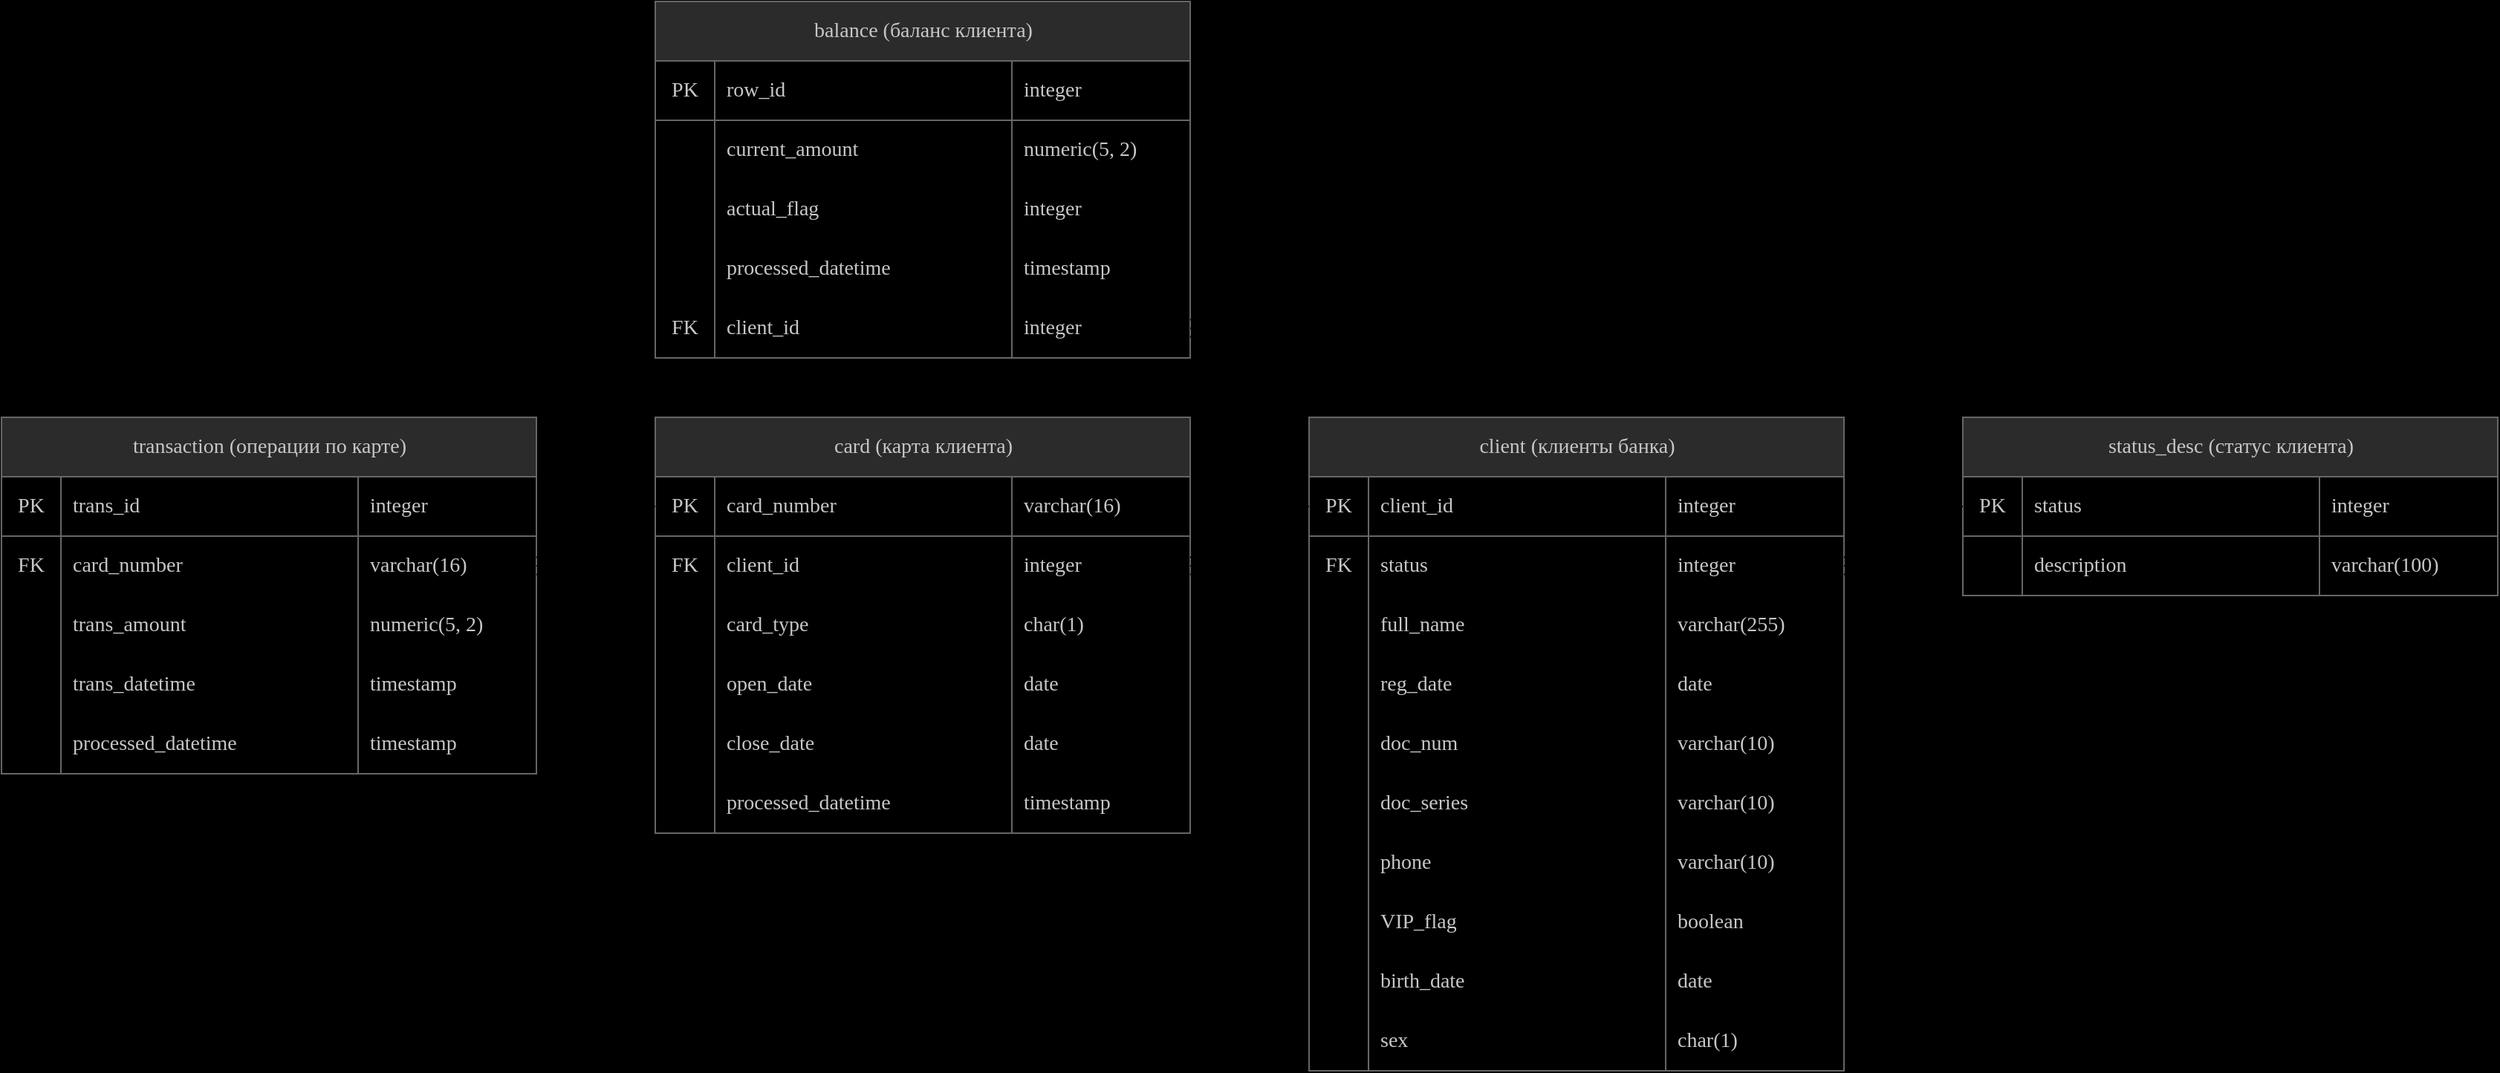 <mxfile version="22.1.2" type="device">
  <diagram name="Страница — 1" id="NJ08OD6Q_xEtFFGmlmZt">
    <mxGraphModel dx="2474" dy="1643" grid="1" gridSize="10" guides="1" tooltips="1" connect="1" arrows="1" fold="1" page="0" pageScale="1" pageWidth="850" pageHeight="1400" background="#000000" math="0" shadow="0">
      <root>
        <mxCell id="0" />
        <mxCell id="1" parent="0" />
        <mxCell id="JQt_enVvg2QSkBw7aQGe-1" value="balance (баланс клиента)" style="shape=table;startSize=40;container=1;collapsible=1;childLayout=tableLayout;fixedRows=1;rowLines=0;fontStyle=0;align=center;resizeLast=1;html=1;fontFamily=JetBrains Mono;fontSource=https%3A%2F%2Ffonts.googleapis.com%2Fcss%3Ffamily%3DJetBrains%2BMono;fontSize=14;fillColor=#2B2B2B;fontColor=#C7C7C7;strokeColor=#666666;verticalAlign=middle;" vertex="1" parent="1">
          <mxGeometry x="-360" y="-760" width="360" height="240" as="geometry">
            <mxRectangle x="120" y="80" width="70" height="30" as="alternateBounds" />
          </mxGeometry>
        </mxCell>
        <mxCell id="JQt_enVvg2QSkBw7aQGe-2" value="" style="shape=tableRow;horizontal=0;startSize=0;swimlaneHead=0;swimlaneBody=0;fillColor=none;collapsible=0;dropTarget=0;points=[[0,0.5],[1,0.5]];portConstraint=eastwest;top=0;left=0;right=0;bottom=1;fontFamily=JetBrains Mono;fontSource=https%3A%2F%2Ffonts.googleapis.com%2Fcss%3Ffamily%3DJetBrains%2BMono;fontSize=14;fontStyle=0;fontColor=#C7C7C7;strokeColor=#666666;align=center;verticalAlign=middle;html=1;" vertex="1" parent="JQt_enVvg2QSkBw7aQGe-1">
          <mxGeometry y="40" width="360" height="40" as="geometry" />
        </mxCell>
        <mxCell id="JQt_enVvg2QSkBw7aQGe-3" value="PK" style="shape=partialRectangle;connectable=0;fillColor=none;top=0;left=0;bottom=0;right=0;fontStyle=0;overflow=hidden;whiteSpace=wrap;html=1;fontFamily=JetBrains Mono;fontSource=https%3A%2F%2Ffonts.googleapis.com%2Fcss%3Ffamily%3DJetBrains%2BMono;fontSize=14;fontColor=#C7C7C7;strokeColor=#666666;align=center;verticalAlign=middle;startSize=30;" vertex="1" parent="JQt_enVvg2QSkBw7aQGe-2">
          <mxGeometry width="40" height="40" as="geometry">
            <mxRectangle width="40" height="40" as="alternateBounds" />
          </mxGeometry>
        </mxCell>
        <mxCell id="JQt_enVvg2QSkBw7aQGe-4" value="row_id" style="shape=partialRectangle;connectable=0;fillColor=none;top=0;left=0;bottom=0;right=0;align=left;spacingLeft=6;fontStyle=0;overflow=hidden;whiteSpace=wrap;html=1;fontFamily=JetBrains Mono;fontSource=https%3A%2F%2Ffonts.googleapis.com%2Fcss%3Ffamily%3DJetBrains%2BMono;fontSize=14;fontColor=#C7C7C7;strokeColor=#666666;verticalAlign=middle;startSize=30;" vertex="1" parent="JQt_enVvg2QSkBw7aQGe-2">
          <mxGeometry x="40" width="200" height="40" as="geometry">
            <mxRectangle width="200" height="40" as="alternateBounds" />
          </mxGeometry>
        </mxCell>
        <mxCell id="JQt_enVvg2QSkBw7aQGe-5" value="integer" style="shape=partialRectangle;connectable=0;fillColor=none;top=0;left=0;bottom=0;right=0;align=left;spacingLeft=6;fontStyle=0;overflow=hidden;whiteSpace=wrap;html=1;fontFamily=JetBrains Mono;fontSource=https%3A%2F%2Ffonts.googleapis.com%2Fcss%3Ffamily%3DJetBrains%2BMono;fontSize=14;fontColor=#C7C7C7;strokeColor=#666666;verticalAlign=middle;startSize=30;" vertex="1" parent="JQt_enVvg2QSkBw7aQGe-2">
          <mxGeometry x="240" width="120" height="40" as="geometry">
            <mxRectangle width="120" height="40" as="alternateBounds" />
          </mxGeometry>
        </mxCell>
        <mxCell id="JQt_enVvg2QSkBw7aQGe-6" style="shape=tableRow;horizontal=0;startSize=0;swimlaneHead=0;swimlaneBody=0;fillColor=none;collapsible=0;dropTarget=0;points=[[0,0.5],[1,0.5]];portConstraint=eastwest;top=0;left=0;right=0;bottom=0;fontFamily=JetBrains Mono;fontSource=https%3A%2F%2Ffonts.googleapis.com%2Fcss%3Ffamily%3DJetBrains%2BMono;fontSize=14;fontStyle=0;fontColor=#C7C7C7;strokeColor=#666666;align=center;verticalAlign=middle;html=1;" vertex="1" parent="JQt_enVvg2QSkBw7aQGe-1">
          <mxGeometry y="80" width="360" height="40" as="geometry" />
        </mxCell>
        <mxCell id="JQt_enVvg2QSkBw7aQGe-7" value="" style="shape=partialRectangle;connectable=0;fillColor=none;top=0;left=0;bottom=0;right=0;editable=1;overflow=hidden;whiteSpace=wrap;html=1;fontFamily=JetBrains Mono;fontSource=https%3A%2F%2Ffonts.googleapis.com%2Fcss%3Ffamily%3DJetBrains%2BMono;fontSize=14;fontStyle=0;fontColor=#C7C7C7;strokeColor=#666666;align=center;verticalAlign=middle;startSize=30;" vertex="1" parent="JQt_enVvg2QSkBw7aQGe-6">
          <mxGeometry width="40" height="40" as="geometry">
            <mxRectangle width="40" height="40" as="alternateBounds" />
          </mxGeometry>
        </mxCell>
        <mxCell id="JQt_enVvg2QSkBw7aQGe-8" value="current_amount" style="shape=partialRectangle;connectable=0;fillColor=none;top=0;left=0;bottom=0;right=0;align=left;spacingLeft=6;overflow=hidden;whiteSpace=wrap;html=1;fontFamily=JetBrains Mono;fontSource=https%3A%2F%2Ffonts.googleapis.com%2Fcss%3Ffamily%3DJetBrains%2BMono;fontSize=14;fontStyle=0;fontColor=#C7C7C7;strokeColor=#666666;verticalAlign=middle;startSize=30;" vertex="1" parent="JQt_enVvg2QSkBw7aQGe-6">
          <mxGeometry x="40" width="200" height="40" as="geometry">
            <mxRectangle width="200" height="40" as="alternateBounds" />
          </mxGeometry>
        </mxCell>
        <mxCell id="JQt_enVvg2QSkBw7aQGe-9" value="numeric(5, 2)" style="shape=partialRectangle;connectable=0;fillColor=none;top=0;left=0;bottom=0;right=0;align=left;spacingLeft=6;overflow=hidden;whiteSpace=wrap;html=1;fontFamily=JetBrains Mono;fontSource=https%3A%2F%2Ffonts.googleapis.com%2Fcss%3Ffamily%3DJetBrains%2BMono;fontSize=14;fontStyle=0;fontColor=#C7C7C7;strokeColor=#666666;verticalAlign=middle;startSize=30;" vertex="1" parent="JQt_enVvg2QSkBw7aQGe-6">
          <mxGeometry x="240" width="120" height="40" as="geometry">
            <mxRectangle width="120" height="40" as="alternateBounds" />
          </mxGeometry>
        </mxCell>
        <mxCell id="JQt_enVvg2QSkBw7aQGe-10" value="" style="shape=tableRow;horizontal=0;startSize=0;swimlaneHead=0;swimlaneBody=0;fillColor=none;collapsible=0;dropTarget=0;points=[[0,0.5],[1,0.5]];portConstraint=eastwest;top=0;left=0;right=0;bottom=0;fontFamily=JetBrains Mono;fontSource=https%3A%2F%2Ffonts.googleapis.com%2Fcss%3Ffamily%3DJetBrains%2BMono;fontSize=14;fontStyle=0;fontColor=#C7C7C7;strokeColor=#666666;align=center;verticalAlign=middle;html=1;" vertex="1" parent="JQt_enVvg2QSkBw7aQGe-1">
          <mxGeometry y="120" width="360" height="40" as="geometry" />
        </mxCell>
        <mxCell id="JQt_enVvg2QSkBw7aQGe-11" value="" style="shape=partialRectangle;connectable=0;fillColor=none;top=0;left=0;bottom=0;right=0;editable=1;overflow=hidden;whiteSpace=wrap;html=1;fontFamily=JetBrains Mono;fontSource=https%3A%2F%2Ffonts.googleapis.com%2Fcss%3Ffamily%3DJetBrains%2BMono;fontSize=14;fontStyle=0;fontColor=#C7C7C7;strokeColor=#666666;align=center;verticalAlign=middle;startSize=30;" vertex="1" parent="JQt_enVvg2QSkBw7aQGe-10">
          <mxGeometry width="40" height="40" as="geometry">
            <mxRectangle width="40" height="40" as="alternateBounds" />
          </mxGeometry>
        </mxCell>
        <mxCell id="JQt_enVvg2QSkBw7aQGe-12" value="actual_flag" style="shape=partialRectangle;connectable=0;fillColor=none;top=0;left=0;bottom=0;right=0;align=left;spacingLeft=6;overflow=hidden;whiteSpace=wrap;html=1;fontFamily=JetBrains Mono;fontSource=https%3A%2F%2Ffonts.googleapis.com%2Fcss%3Ffamily%3DJetBrains%2BMono;fontSize=14;fontStyle=0;fontColor=#C7C7C7;strokeColor=#666666;verticalAlign=middle;startSize=30;" vertex="1" parent="JQt_enVvg2QSkBw7aQGe-10">
          <mxGeometry x="40" width="200" height="40" as="geometry">
            <mxRectangle width="200" height="40" as="alternateBounds" />
          </mxGeometry>
        </mxCell>
        <mxCell id="JQt_enVvg2QSkBw7aQGe-13" value="integer" style="shape=partialRectangle;connectable=0;fillColor=none;top=0;left=0;bottom=0;right=0;align=left;spacingLeft=6;overflow=hidden;whiteSpace=wrap;html=1;fontFamily=JetBrains Mono;fontSource=https%3A%2F%2Ffonts.googleapis.com%2Fcss%3Ffamily%3DJetBrains%2BMono;fontSize=14;fontStyle=0;fontColor=#C7C7C7;strokeColor=#666666;verticalAlign=middle;startSize=30;" vertex="1" parent="JQt_enVvg2QSkBw7aQGe-10">
          <mxGeometry x="240" width="120" height="40" as="geometry">
            <mxRectangle width="120" height="40" as="alternateBounds" />
          </mxGeometry>
        </mxCell>
        <mxCell id="JQt_enVvg2QSkBw7aQGe-14" style="shape=tableRow;horizontal=0;startSize=0;swimlaneHead=0;swimlaneBody=0;fillColor=none;collapsible=0;dropTarget=0;points=[[0,0.5],[1,0.5]];portConstraint=eastwest;top=0;left=0;right=0;bottom=0;fontFamily=JetBrains Mono;fontSource=https%3A%2F%2Ffonts.googleapis.com%2Fcss%3Ffamily%3DJetBrains%2BMono;fontSize=14;fontStyle=0;fontColor=#C7C7C7;strokeColor=#666666;align=center;verticalAlign=middle;html=1;" vertex="1" parent="JQt_enVvg2QSkBw7aQGe-1">
          <mxGeometry y="160" width="360" height="40" as="geometry" />
        </mxCell>
        <mxCell id="JQt_enVvg2QSkBw7aQGe-15" style="shape=partialRectangle;connectable=0;fillColor=none;top=0;left=0;bottom=0;right=0;editable=1;overflow=hidden;whiteSpace=wrap;html=1;fontFamily=JetBrains Mono;fontSource=https%3A%2F%2Ffonts.googleapis.com%2Fcss%3Ffamily%3DJetBrains%2BMono;fontSize=14;fontStyle=0;fontColor=#C7C7C7;strokeColor=#666666;align=center;verticalAlign=middle;startSize=30;" vertex="1" parent="JQt_enVvg2QSkBw7aQGe-14">
          <mxGeometry width="40" height="40" as="geometry">
            <mxRectangle width="40" height="40" as="alternateBounds" />
          </mxGeometry>
        </mxCell>
        <mxCell id="JQt_enVvg2QSkBw7aQGe-16" value="processed_datetime" style="shape=partialRectangle;connectable=0;fillColor=none;top=0;left=0;bottom=0;right=0;align=left;spacingLeft=6;overflow=hidden;whiteSpace=wrap;html=1;fontFamily=JetBrains Mono;fontSource=https%3A%2F%2Ffonts.googleapis.com%2Fcss%3Ffamily%3DJetBrains%2BMono;fontSize=14;fontStyle=0;fontColor=#C7C7C7;strokeColor=#666666;verticalAlign=middle;startSize=30;" vertex="1" parent="JQt_enVvg2QSkBw7aQGe-14">
          <mxGeometry x="40" width="200" height="40" as="geometry">
            <mxRectangle width="200" height="40" as="alternateBounds" />
          </mxGeometry>
        </mxCell>
        <mxCell id="JQt_enVvg2QSkBw7aQGe-17" value="timestamp" style="shape=partialRectangle;connectable=0;fillColor=none;top=0;left=0;bottom=0;right=0;align=left;spacingLeft=6;overflow=hidden;whiteSpace=wrap;html=1;fontFamily=JetBrains Mono;fontSource=https%3A%2F%2Ffonts.googleapis.com%2Fcss%3Ffamily%3DJetBrains%2BMono;fontSize=14;fontStyle=0;fontColor=#C7C7C7;strokeColor=#666666;verticalAlign=middle;startSize=30;" vertex="1" parent="JQt_enVvg2QSkBw7aQGe-14">
          <mxGeometry x="240" width="120" height="40" as="geometry">
            <mxRectangle width="120" height="40" as="alternateBounds" />
          </mxGeometry>
        </mxCell>
        <mxCell id="JQt_enVvg2QSkBw7aQGe-18" style="shape=tableRow;horizontal=0;startSize=0;swimlaneHead=0;swimlaneBody=0;fillColor=none;collapsible=0;dropTarget=0;points=[[0,0.5],[1,0.5]];portConstraint=eastwest;top=0;left=0;right=0;bottom=0;fontFamily=JetBrains Mono;fontSource=https%3A%2F%2Ffonts.googleapis.com%2Fcss%3Ffamily%3DJetBrains%2BMono;fontSize=14;fontStyle=0;fontColor=#C7C7C7;strokeColor=#666666;align=center;verticalAlign=middle;html=1;" vertex="1" parent="JQt_enVvg2QSkBw7aQGe-1">
          <mxGeometry y="200" width="360" height="40" as="geometry" />
        </mxCell>
        <mxCell id="JQt_enVvg2QSkBw7aQGe-19" value="FK" style="shape=partialRectangle;connectable=0;fillColor=none;top=0;left=0;bottom=0;right=0;editable=1;overflow=hidden;whiteSpace=wrap;html=1;fontFamily=JetBrains Mono;fontSource=https%3A%2F%2Ffonts.googleapis.com%2Fcss%3Ffamily%3DJetBrains%2BMono;fontSize=14;fontStyle=0;fontColor=#C7C7C7;strokeColor=#666666;align=center;verticalAlign=middle;startSize=30;" vertex="1" parent="JQt_enVvg2QSkBw7aQGe-18">
          <mxGeometry width="40" height="40" as="geometry">
            <mxRectangle width="40" height="40" as="alternateBounds" />
          </mxGeometry>
        </mxCell>
        <mxCell id="JQt_enVvg2QSkBw7aQGe-20" value="client_id" style="shape=partialRectangle;connectable=0;fillColor=none;top=0;left=0;bottom=0;right=0;align=left;spacingLeft=6;overflow=hidden;whiteSpace=wrap;html=1;fontFamily=JetBrains Mono;fontSource=https%3A%2F%2Ffonts.googleapis.com%2Fcss%3Ffamily%3DJetBrains%2BMono;fontSize=14;fontStyle=0;fontColor=#C7C7C7;strokeColor=#666666;verticalAlign=middle;startSize=30;" vertex="1" parent="JQt_enVvg2QSkBw7aQGe-18">
          <mxGeometry x="40" width="200" height="40" as="geometry">
            <mxRectangle width="200" height="40" as="alternateBounds" />
          </mxGeometry>
        </mxCell>
        <mxCell id="JQt_enVvg2QSkBw7aQGe-21" value="integer" style="shape=partialRectangle;connectable=0;fillColor=none;top=0;left=0;bottom=0;right=0;align=left;spacingLeft=6;overflow=hidden;whiteSpace=wrap;html=1;fontFamily=JetBrains Mono;fontSource=https%3A%2F%2Ffonts.googleapis.com%2Fcss%3Ffamily%3DJetBrains%2BMono;fontSize=14;fontStyle=0;fontColor=#C7C7C7;strokeColor=#666666;verticalAlign=middle;startSize=30;" vertex="1" parent="JQt_enVvg2QSkBw7aQGe-18">
          <mxGeometry x="240" width="120" height="40" as="geometry">
            <mxRectangle width="120" height="40" as="alternateBounds" />
          </mxGeometry>
        </mxCell>
        <mxCell id="JQt_enVvg2QSkBw7aQGe-30" value="client (клиенты банка)" style="shape=table;startSize=40;container=1;collapsible=1;childLayout=tableLayout;fixedRows=1;rowLines=0;fontStyle=0;align=center;resizeLast=1;html=1;fontFamily=JetBrains Mono;fontSource=https%3A%2F%2Ffonts.googleapis.com%2Fcss%3Ffamily%3DJetBrains%2BMono;fontSize=14;fillColor=#2B2B2B;fontColor=#C7C7C7;strokeColor=#666666;verticalAlign=middle;" vertex="1" parent="1">
          <mxGeometry x="80" y="-480" width="360" height="440" as="geometry">
            <mxRectangle x="120" y="80" width="70" height="30" as="alternateBounds" />
          </mxGeometry>
        </mxCell>
        <mxCell id="JQt_enVvg2QSkBw7aQGe-31" value="" style="shape=tableRow;horizontal=0;startSize=0;swimlaneHead=0;swimlaneBody=0;fillColor=none;collapsible=0;dropTarget=0;points=[[0,0.5],[1,0.5]];portConstraint=eastwest;top=0;left=0;right=0;bottom=1;fontFamily=JetBrains Mono;fontSource=https%3A%2F%2Ffonts.googleapis.com%2Fcss%3Ffamily%3DJetBrains%2BMono;fontSize=14;fontStyle=0;fontColor=#C7C7C7;strokeColor=#666666;align=center;verticalAlign=middle;html=1;" vertex="1" parent="JQt_enVvg2QSkBw7aQGe-30">
          <mxGeometry y="40" width="360" height="40" as="geometry" />
        </mxCell>
        <mxCell id="JQt_enVvg2QSkBw7aQGe-32" value="PK" style="shape=partialRectangle;connectable=0;fillColor=none;top=0;left=0;bottom=0;right=0;fontStyle=0;overflow=hidden;whiteSpace=wrap;html=1;fontFamily=JetBrains Mono;fontSource=https%3A%2F%2Ffonts.googleapis.com%2Fcss%3Ffamily%3DJetBrains%2BMono;fontSize=14;fontColor=#C7C7C7;strokeColor=#666666;align=center;verticalAlign=middle;startSize=30;" vertex="1" parent="JQt_enVvg2QSkBw7aQGe-31">
          <mxGeometry width="40" height="40" as="geometry">
            <mxRectangle width="40" height="40" as="alternateBounds" />
          </mxGeometry>
        </mxCell>
        <mxCell id="JQt_enVvg2QSkBw7aQGe-33" value="client_id" style="shape=partialRectangle;connectable=0;fillColor=none;top=0;left=0;bottom=0;right=0;align=left;spacingLeft=6;fontStyle=0;overflow=hidden;whiteSpace=wrap;html=1;fontFamily=JetBrains Mono;fontSource=https%3A%2F%2Ffonts.googleapis.com%2Fcss%3Ffamily%3DJetBrains%2BMono;fontSize=14;fontColor=#C7C7C7;strokeColor=#666666;verticalAlign=middle;startSize=30;" vertex="1" parent="JQt_enVvg2QSkBw7aQGe-31">
          <mxGeometry x="40" width="200" height="40" as="geometry">
            <mxRectangle width="200" height="40" as="alternateBounds" />
          </mxGeometry>
        </mxCell>
        <mxCell id="JQt_enVvg2QSkBw7aQGe-34" value="integer" style="shape=partialRectangle;connectable=0;fillColor=none;top=0;left=0;bottom=0;right=0;align=left;spacingLeft=6;fontStyle=0;overflow=hidden;whiteSpace=wrap;html=1;fontFamily=JetBrains Mono;fontSource=https%3A%2F%2Ffonts.googleapis.com%2Fcss%3Ffamily%3DJetBrains%2BMono;fontSize=14;fontColor=#C7C7C7;strokeColor=#666666;verticalAlign=middle;startSize=30;" vertex="1" parent="JQt_enVvg2QSkBw7aQGe-31">
          <mxGeometry x="240" width="120" height="40" as="geometry">
            <mxRectangle width="120" height="40" as="alternateBounds" />
          </mxGeometry>
        </mxCell>
        <mxCell id="JQt_enVvg2QSkBw7aQGe-35" style="shape=tableRow;horizontal=0;startSize=0;swimlaneHead=0;swimlaneBody=0;fillColor=none;collapsible=0;dropTarget=0;points=[[0,0.5],[1,0.5]];portConstraint=eastwest;top=0;left=0;right=0;bottom=0;fontFamily=JetBrains Mono;fontSource=https%3A%2F%2Ffonts.googleapis.com%2Fcss%3Ffamily%3DJetBrains%2BMono;fontSize=14;fontStyle=0;fontColor=#C7C7C7;strokeColor=#666666;align=center;verticalAlign=middle;html=1;" vertex="1" parent="JQt_enVvg2QSkBw7aQGe-30">
          <mxGeometry y="80" width="360" height="40" as="geometry" />
        </mxCell>
        <mxCell id="JQt_enVvg2QSkBw7aQGe-36" value="FK" style="shape=partialRectangle;connectable=0;fillColor=none;top=0;left=0;bottom=0;right=0;editable=1;overflow=hidden;whiteSpace=wrap;html=1;fontFamily=JetBrains Mono;fontSource=https%3A%2F%2Ffonts.googleapis.com%2Fcss%3Ffamily%3DJetBrains%2BMono;fontSize=14;fontStyle=0;fontColor=#C7C7C7;strokeColor=#666666;align=center;verticalAlign=middle;startSize=30;" vertex="1" parent="JQt_enVvg2QSkBw7aQGe-35">
          <mxGeometry width="40" height="40" as="geometry">
            <mxRectangle width="40" height="40" as="alternateBounds" />
          </mxGeometry>
        </mxCell>
        <mxCell id="JQt_enVvg2QSkBw7aQGe-37" value="status" style="shape=partialRectangle;connectable=0;fillColor=none;top=0;left=0;bottom=0;right=0;align=left;spacingLeft=6;overflow=hidden;whiteSpace=wrap;html=1;fontFamily=JetBrains Mono;fontSource=https%3A%2F%2Ffonts.googleapis.com%2Fcss%3Ffamily%3DJetBrains%2BMono;fontSize=14;fontStyle=0;fontColor=#C7C7C7;strokeColor=#666666;verticalAlign=middle;startSize=30;" vertex="1" parent="JQt_enVvg2QSkBw7aQGe-35">
          <mxGeometry x="40" width="200" height="40" as="geometry">
            <mxRectangle width="200" height="40" as="alternateBounds" />
          </mxGeometry>
        </mxCell>
        <mxCell id="JQt_enVvg2QSkBw7aQGe-38" value="integer" style="shape=partialRectangle;connectable=0;fillColor=none;top=0;left=0;bottom=0;right=0;align=left;spacingLeft=6;overflow=hidden;whiteSpace=wrap;html=1;fontFamily=JetBrains Mono;fontSource=https%3A%2F%2Ffonts.googleapis.com%2Fcss%3Ffamily%3DJetBrains%2BMono;fontSize=14;fontStyle=0;fontColor=#C7C7C7;strokeColor=#666666;verticalAlign=middle;startSize=30;" vertex="1" parent="JQt_enVvg2QSkBw7aQGe-35">
          <mxGeometry x="240" width="120" height="40" as="geometry">
            <mxRectangle width="120" height="40" as="alternateBounds" />
          </mxGeometry>
        </mxCell>
        <mxCell id="JQt_enVvg2QSkBw7aQGe-39" value="" style="shape=tableRow;horizontal=0;startSize=0;swimlaneHead=0;swimlaneBody=0;fillColor=none;collapsible=0;dropTarget=0;points=[[0,0.5],[1,0.5]];portConstraint=eastwest;top=0;left=0;right=0;bottom=0;fontFamily=JetBrains Mono;fontSource=https%3A%2F%2Ffonts.googleapis.com%2Fcss%3Ffamily%3DJetBrains%2BMono;fontSize=14;fontStyle=0;fontColor=#C7C7C7;strokeColor=#666666;align=center;verticalAlign=middle;html=1;" vertex="1" parent="JQt_enVvg2QSkBw7aQGe-30">
          <mxGeometry y="120" width="360" height="40" as="geometry" />
        </mxCell>
        <mxCell id="JQt_enVvg2QSkBw7aQGe-40" value="" style="shape=partialRectangle;connectable=0;fillColor=none;top=0;left=0;bottom=0;right=0;editable=1;overflow=hidden;whiteSpace=wrap;html=1;fontFamily=JetBrains Mono;fontSource=https%3A%2F%2Ffonts.googleapis.com%2Fcss%3Ffamily%3DJetBrains%2BMono;fontSize=14;fontStyle=0;fontColor=#C7C7C7;strokeColor=#666666;align=center;verticalAlign=middle;startSize=30;" vertex="1" parent="JQt_enVvg2QSkBw7aQGe-39">
          <mxGeometry width="40" height="40" as="geometry">
            <mxRectangle width="40" height="40" as="alternateBounds" />
          </mxGeometry>
        </mxCell>
        <mxCell id="JQt_enVvg2QSkBw7aQGe-41" value="full_name" style="shape=partialRectangle;connectable=0;fillColor=none;top=0;left=0;bottom=0;right=0;align=left;spacingLeft=6;overflow=hidden;whiteSpace=wrap;html=1;fontFamily=JetBrains Mono;fontSource=https%3A%2F%2Ffonts.googleapis.com%2Fcss%3Ffamily%3DJetBrains%2BMono;fontSize=14;fontStyle=0;fontColor=#C7C7C7;strokeColor=#666666;verticalAlign=middle;startSize=30;" vertex="1" parent="JQt_enVvg2QSkBw7aQGe-39">
          <mxGeometry x="40" width="200" height="40" as="geometry">
            <mxRectangle width="200" height="40" as="alternateBounds" />
          </mxGeometry>
        </mxCell>
        <mxCell id="JQt_enVvg2QSkBw7aQGe-42" value="varchar(255)" style="shape=partialRectangle;connectable=0;fillColor=none;top=0;left=0;bottom=0;right=0;align=left;spacingLeft=6;overflow=hidden;whiteSpace=wrap;html=1;fontFamily=JetBrains Mono;fontSource=https%3A%2F%2Ffonts.googleapis.com%2Fcss%3Ffamily%3DJetBrains%2BMono;fontSize=14;fontStyle=0;fontColor=#C7C7C7;strokeColor=#666666;verticalAlign=middle;startSize=30;" vertex="1" parent="JQt_enVvg2QSkBw7aQGe-39">
          <mxGeometry x="240" width="120" height="40" as="geometry">
            <mxRectangle width="120" height="40" as="alternateBounds" />
          </mxGeometry>
        </mxCell>
        <mxCell id="JQt_enVvg2QSkBw7aQGe-51" style="shape=tableRow;horizontal=0;startSize=0;swimlaneHead=0;swimlaneBody=0;fillColor=none;collapsible=0;dropTarget=0;points=[[0,0.5],[1,0.5]];portConstraint=eastwest;top=0;left=0;right=0;bottom=0;fontFamily=JetBrains Mono;fontSource=https%3A%2F%2Ffonts.googleapis.com%2Fcss%3Ffamily%3DJetBrains%2BMono;fontSize=14;fontStyle=0;fontColor=#C7C7C7;strokeColor=#666666;align=center;verticalAlign=middle;html=1;" vertex="1" parent="JQt_enVvg2QSkBw7aQGe-30">
          <mxGeometry y="160" width="360" height="40" as="geometry" />
        </mxCell>
        <mxCell id="JQt_enVvg2QSkBw7aQGe-52" style="shape=partialRectangle;connectable=0;fillColor=none;top=0;left=0;bottom=0;right=0;editable=1;overflow=hidden;whiteSpace=wrap;html=1;fontFamily=JetBrains Mono;fontSource=https%3A%2F%2Ffonts.googleapis.com%2Fcss%3Ffamily%3DJetBrains%2BMono;fontSize=14;fontStyle=0;fontColor=#C7C7C7;strokeColor=#666666;align=center;verticalAlign=middle;startSize=30;" vertex="1" parent="JQt_enVvg2QSkBw7aQGe-51">
          <mxGeometry width="40" height="40" as="geometry">
            <mxRectangle width="40" height="40" as="alternateBounds" />
          </mxGeometry>
        </mxCell>
        <mxCell id="JQt_enVvg2QSkBw7aQGe-53" value="reg_date" style="shape=partialRectangle;connectable=0;fillColor=none;top=0;left=0;bottom=0;right=0;align=left;spacingLeft=6;overflow=hidden;whiteSpace=wrap;html=1;fontFamily=JetBrains Mono;fontSource=https%3A%2F%2Ffonts.googleapis.com%2Fcss%3Ffamily%3DJetBrains%2BMono;fontSize=14;fontStyle=0;fontColor=#C7C7C7;strokeColor=#666666;verticalAlign=middle;startSize=30;" vertex="1" parent="JQt_enVvg2QSkBw7aQGe-51">
          <mxGeometry x="40" width="200" height="40" as="geometry">
            <mxRectangle width="200" height="40" as="alternateBounds" />
          </mxGeometry>
        </mxCell>
        <mxCell id="JQt_enVvg2QSkBw7aQGe-54" value="date" style="shape=partialRectangle;connectable=0;fillColor=none;top=0;left=0;bottom=0;right=0;align=left;spacingLeft=6;overflow=hidden;whiteSpace=wrap;html=1;fontFamily=JetBrains Mono;fontSource=https%3A%2F%2Ffonts.googleapis.com%2Fcss%3Ffamily%3DJetBrains%2BMono;fontSize=14;fontStyle=0;fontColor=#C7C7C7;strokeColor=#666666;verticalAlign=middle;startSize=30;" vertex="1" parent="JQt_enVvg2QSkBw7aQGe-51">
          <mxGeometry x="240" width="120" height="40" as="geometry">
            <mxRectangle width="120" height="40" as="alternateBounds" />
          </mxGeometry>
        </mxCell>
        <mxCell id="JQt_enVvg2QSkBw7aQGe-55" style="shape=tableRow;horizontal=0;startSize=0;swimlaneHead=0;swimlaneBody=0;fillColor=none;collapsible=0;dropTarget=0;points=[[0,0.5],[1,0.5]];portConstraint=eastwest;top=0;left=0;right=0;bottom=0;fontFamily=JetBrains Mono;fontSource=https%3A%2F%2Ffonts.googleapis.com%2Fcss%3Ffamily%3DJetBrains%2BMono;fontSize=14;fontStyle=0;fontColor=#C7C7C7;strokeColor=#666666;align=center;verticalAlign=middle;html=1;" vertex="1" parent="JQt_enVvg2QSkBw7aQGe-30">
          <mxGeometry y="200" width="360" height="40" as="geometry" />
        </mxCell>
        <mxCell id="JQt_enVvg2QSkBw7aQGe-56" style="shape=partialRectangle;connectable=0;fillColor=none;top=0;left=0;bottom=0;right=0;editable=1;overflow=hidden;whiteSpace=wrap;html=1;fontFamily=JetBrains Mono;fontSource=https%3A%2F%2Ffonts.googleapis.com%2Fcss%3Ffamily%3DJetBrains%2BMono;fontSize=14;fontStyle=0;fontColor=#C7C7C7;strokeColor=#666666;align=center;verticalAlign=middle;startSize=30;" vertex="1" parent="JQt_enVvg2QSkBw7aQGe-55">
          <mxGeometry width="40" height="40" as="geometry">
            <mxRectangle width="40" height="40" as="alternateBounds" />
          </mxGeometry>
        </mxCell>
        <mxCell id="JQt_enVvg2QSkBw7aQGe-57" value="doc_num" style="shape=partialRectangle;connectable=0;fillColor=none;top=0;left=0;bottom=0;right=0;align=left;spacingLeft=6;overflow=hidden;whiteSpace=wrap;html=1;fontFamily=JetBrains Mono;fontSource=https%3A%2F%2Ffonts.googleapis.com%2Fcss%3Ffamily%3DJetBrains%2BMono;fontSize=14;fontStyle=0;fontColor=#C7C7C7;strokeColor=#666666;verticalAlign=middle;startSize=30;" vertex="1" parent="JQt_enVvg2QSkBw7aQGe-55">
          <mxGeometry x="40" width="200" height="40" as="geometry">
            <mxRectangle width="200" height="40" as="alternateBounds" />
          </mxGeometry>
        </mxCell>
        <mxCell id="JQt_enVvg2QSkBw7aQGe-58" value="varchar(10)" style="shape=partialRectangle;connectable=0;fillColor=none;top=0;left=0;bottom=0;right=0;align=left;spacingLeft=6;overflow=hidden;whiteSpace=wrap;html=1;fontFamily=JetBrains Mono;fontSource=https%3A%2F%2Ffonts.googleapis.com%2Fcss%3Ffamily%3DJetBrains%2BMono;fontSize=14;fontStyle=0;fontColor=#C7C7C7;strokeColor=#666666;verticalAlign=middle;startSize=30;" vertex="1" parent="JQt_enVvg2QSkBw7aQGe-55">
          <mxGeometry x="240" width="120" height="40" as="geometry">
            <mxRectangle width="120" height="40" as="alternateBounds" />
          </mxGeometry>
        </mxCell>
        <mxCell id="JQt_enVvg2QSkBw7aQGe-83" style="shape=tableRow;horizontal=0;startSize=0;swimlaneHead=0;swimlaneBody=0;fillColor=none;collapsible=0;dropTarget=0;points=[[0,0.5],[1,0.5]];portConstraint=eastwest;top=0;left=0;right=0;bottom=0;fontFamily=JetBrains Mono;fontSource=https%3A%2F%2Ffonts.googleapis.com%2Fcss%3Ffamily%3DJetBrains%2BMono;fontSize=14;fontStyle=0;fontColor=#C7C7C7;strokeColor=#666666;align=center;verticalAlign=middle;html=1;" vertex="1" parent="JQt_enVvg2QSkBw7aQGe-30">
          <mxGeometry y="240" width="360" height="40" as="geometry" />
        </mxCell>
        <mxCell id="JQt_enVvg2QSkBw7aQGe-84" style="shape=partialRectangle;connectable=0;fillColor=none;top=0;left=0;bottom=0;right=0;editable=1;overflow=hidden;whiteSpace=wrap;html=1;fontFamily=JetBrains Mono;fontSource=https%3A%2F%2Ffonts.googleapis.com%2Fcss%3Ffamily%3DJetBrains%2BMono;fontSize=14;fontStyle=0;fontColor=#C7C7C7;strokeColor=#666666;align=center;verticalAlign=middle;startSize=30;" vertex="1" parent="JQt_enVvg2QSkBw7aQGe-83">
          <mxGeometry width="40" height="40" as="geometry">
            <mxRectangle width="40" height="40" as="alternateBounds" />
          </mxGeometry>
        </mxCell>
        <mxCell id="JQt_enVvg2QSkBw7aQGe-85" value="doc_series" style="shape=partialRectangle;connectable=0;fillColor=none;top=0;left=0;bottom=0;right=0;align=left;spacingLeft=6;overflow=hidden;whiteSpace=wrap;html=1;fontFamily=JetBrains Mono;fontSource=https%3A%2F%2Ffonts.googleapis.com%2Fcss%3Ffamily%3DJetBrains%2BMono;fontSize=14;fontStyle=0;fontColor=#C7C7C7;strokeColor=#666666;verticalAlign=middle;startSize=30;" vertex="1" parent="JQt_enVvg2QSkBw7aQGe-83">
          <mxGeometry x="40" width="200" height="40" as="geometry">
            <mxRectangle width="200" height="40" as="alternateBounds" />
          </mxGeometry>
        </mxCell>
        <mxCell id="JQt_enVvg2QSkBw7aQGe-86" value="varchar(10)" style="shape=partialRectangle;connectable=0;fillColor=none;top=0;left=0;bottom=0;right=0;align=left;spacingLeft=6;overflow=hidden;whiteSpace=wrap;html=1;fontFamily=JetBrains Mono;fontSource=https%3A%2F%2Ffonts.googleapis.com%2Fcss%3Ffamily%3DJetBrains%2BMono;fontSize=14;fontStyle=0;fontColor=#C7C7C7;strokeColor=#666666;verticalAlign=middle;startSize=30;" vertex="1" parent="JQt_enVvg2QSkBw7aQGe-83">
          <mxGeometry x="240" width="120" height="40" as="geometry">
            <mxRectangle width="120" height="40" as="alternateBounds" />
          </mxGeometry>
        </mxCell>
        <mxCell id="JQt_enVvg2QSkBw7aQGe-87" style="shape=tableRow;horizontal=0;startSize=0;swimlaneHead=0;swimlaneBody=0;fillColor=none;collapsible=0;dropTarget=0;points=[[0,0.5],[1,0.5]];portConstraint=eastwest;top=0;left=0;right=0;bottom=0;fontFamily=JetBrains Mono;fontSource=https%3A%2F%2Ffonts.googleapis.com%2Fcss%3Ffamily%3DJetBrains%2BMono;fontSize=14;fontStyle=0;fontColor=#C7C7C7;strokeColor=#666666;align=center;verticalAlign=middle;html=1;" vertex="1" parent="JQt_enVvg2QSkBw7aQGe-30">
          <mxGeometry y="280" width="360" height="40" as="geometry" />
        </mxCell>
        <mxCell id="JQt_enVvg2QSkBw7aQGe-88" style="shape=partialRectangle;connectable=0;fillColor=none;top=0;left=0;bottom=0;right=0;editable=1;overflow=hidden;whiteSpace=wrap;html=1;fontFamily=JetBrains Mono;fontSource=https%3A%2F%2Ffonts.googleapis.com%2Fcss%3Ffamily%3DJetBrains%2BMono;fontSize=14;fontStyle=0;fontColor=#C7C7C7;strokeColor=#666666;align=center;verticalAlign=middle;startSize=30;" vertex="1" parent="JQt_enVvg2QSkBw7aQGe-87">
          <mxGeometry width="40" height="40" as="geometry">
            <mxRectangle width="40" height="40" as="alternateBounds" />
          </mxGeometry>
        </mxCell>
        <mxCell id="JQt_enVvg2QSkBw7aQGe-89" value="phone" style="shape=partialRectangle;connectable=0;fillColor=none;top=0;left=0;bottom=0;right=0;align=left;spacingLeft=6;overflow=hidden;whiteSpace=wrap;html=1;fontFamily=JetBrains Mono;fontSource=https%3A%2F%2Ffonts.googleapis.com%2Fcss%3Ffamily%3DJetBrains%2BMono;fontSize=14;fontStyle=0;fontColor=#C7C7C7;strokeColor=#666666;verticalAlign=middle;startSize=30;" vertex="1" parent="JQt_enVvg2QSkBw7aQGe-87">
          <mxGeometry x="40" width="200" height="40" as="geometry">
            <mxRectangle width="200" height="40" as="alternateBounds" />
          </mxGeometry>
        </mxCell>
        <mxCell id="JQt_enVvg2QSkBw7aQGe-90" value="varchar(10)" style="shape=partialRectangle;connectable=0;fillColor=none;top=0;left=0;bottom=0;right=0;align=left;spacingLeft=6;overflow=hidden;whiteSpace=wrap;html=1;fontFamily=JetBrains Mono;fontSource=https%3A%2F%2Ffonts.googleapis.com%2Fcss%3Ffamily%3DJetBrains%2BMono;fontSize=14;fontStyle=0;fontColor=#C7C7C7;strokeColor=#666666;verticalAlign=middle;startSize=30;" vertex="1" parent="JQt_enVvg2QSkBw7aQGe-87">
          <mxGeometry x="240" width="120" height="40" as="geometry">
            <mxRectangle width="120" height="40" as="alternateBounds" />
          </mxGeometry>
        </mxCell>
        <mxCell id="JQt_enVvg2QSkBw7aQGe-91" style="shape=tableRow;horizontal=0;startSize=0;swimlaneHead=0;swimlaneBody=0;fillColor=none;collapsible=0;dropTarget=0;points=[[0,0.5],[1,0.5]];portConstraint=eastwest;top=0;left=0;right=0;bottom=0;fontFamily=JetBrains Mono;fontSource=https%3A%2F%2Ffonts.googleapis.com%2Fcss%3Ffamily%3DJetBrains%2BMono;fontSize=14;fontStyle=0;fontColor=#C7C7C7;strokeColor=#666666;align=center;verticalAlign=middle;html=1;" vertex="1" parent="JQt_enVvg2QSkBw7aQGe-30">
          <mxGeometry y="320" width="360" height="40" as="geometry" />
        </mxCell>
        <mxCell id="JQt_enVvg2QSkBw7aQGe-92" style="shape=partialRectangle;connectable=0;fillColor=none;top=0;left=0;bottom=0;right=0;editable=1;overflow=hidden;whiteSpace=wrap;html=1;fontFamily=JetBrains Mono;fontSource=https%3A%2F%2Ffonts.googleapis.com%2Fcss%3Ffamily%3DJetBrains%2BMono;fontSize=14;fontStyle=0;fontColor=#C7C7C7;strokeColor=#666666;align=center;verticalAlign=middle;startSize=30;" vertex="1" parent="JQt_enVvg2QSkBw7aQGe-91">
          <mxGeometry width="40" height="40" as="geometry">
            <mxRectangle width="40" height="40" as="alternateBounds" />
          </mxGeometry>
        </mxCell>
        <mxCell id="JQt_enVvg2QSkBw7aQGe-93" value="VIP_flag" style="shape=partialRectangle;connectable=0;fillColor=none;top=0;left=0;bottom=0;right=0;align=left;spacingLeft=6;overflow=hidden;whiteSpace=wrap;html=1;fontFamily=JetBrains Mono;fontSource=https%3A%2F%2Ffonts.googleapis.com%2Fcss%3Ffamily%3DJetBrains%2BMono;fontSize=14;fontStyle=0;fontColor=#C7C7C7;strokeColor=#666666;verticalAlign=middle;startSize=30;" vertex="1" parent="JQt_enVvg2QSkBw7aQGe-91">
          <mxGeometry x="40" width="200" height="40" as="geometry">
            <mxRectangle width="200" height="40" as="alternateBounds" />
          </mxGeometry>
        </mxCell>
        <mxCell id="JQt_enVvg2QSkBw7aQGe-94" value="boolean" style="shape=partialRectangle;connectable=0;fillColor=none;top=0;left=0;bottom=0;right=0;align=left;spacingLeft=6;overflow=hidden;whiteSpace=wrap;html=1;fontFamily=JetBrains Mono;fontSource=https%3A%2F%2Ffonts.googleapis.com%2Fcss%3Ffamily%3DJetBrains%2BMono;fontSize=14;fontStyle=0;fontColor=#C7C7C7;strokeColor=#666666;verticalAlign=middle;startSize=30;" vertex="1" parent="JQt_enVvg2QSkBw7aQGe-91">
          <mxGeometry x="240" width="120" height="40" as="geometry">
            <mxRectangle width="120" height="40" as="alternateBounds" />
          </mxGeometry>
        </mxCell>
        <mxCell id="JQt_enVvg2QSkBw7aQGe-95" style="shape=tableRow;horizontal=0;startSize=0;swimlaneHead=0;swimlaneBody=0;fillColor=none;collapsible=0;dropTarget=0;points=[[0,0.5],[1,0.5]];portConstraint=eastwest;top=0;left=0;right=0;bottom=0;fontFamily=JetBrains Mono;fontSource=https%3A%2F%2Ffonts.googleapis.com%2Fcss%3Ffamily%3DJetBrains%2BMono;fontSize=14;fontStyle=0;fontColor=#C7C7C7;strokeColor=#666666;align=center;verticalAlign=middle;html=1;" vertex="1" parent="JQt_enVvg2QSkBw7aQGe-30">
          <mxGeometry y="360" width="360" height="40" as="geometry" />
        </mxCell>
        <mxCell id="JQt_enVvg2QSkBw7aQGe-96" style="shape=partialRectangle;connectable=0;fillColor=none;top=0;left=0;bottom=0;right=0;editable=1;overflow=hidden;whiteSpace=wrap;html=1;fontFamily=JetBrains Mono;fontSource=https%3A%2F%2Ffonts.googleapis.com%2Fcss%3Ffamily%3DJetBrains%2BMono;fontSize=14;fontStyle=0;fontColor=#C7C7C7;strokeColor=#666666;align=center;verticalAlign=middle;startSize=30;" vertex="1" parent="JQt_enVvg2QSkBw7aQGe-95">
          <mxGeometry width="40" height="40" as="geometry">
            <mxRectangle width="40" height="40" as="alternateBounds" />
          </mxGeometry>
        </mxCell>
        <mxCell id="JQt_enVvg2QSkBw7aQGe-97" value="birth_date" style="shape=partialRectangle;connectable=0;fillColor=none;top=0;left=0;bottom=0;right=0;align=left;spacingLeft=6;overflow=hidden;whiteSpace=wrap;html=1;fontFamily=JetBrains Mono;fontSource=https%3A%2F%2Ffonts.googleapis.com%2Fcss%3Ffamily%3DJetBrains%2BMono;fontSize=14;fontStyle=0;fontColor=#C7C7C7;strokeColor=#666666;verticalAlign=middle;startSize=30;" vertex="1" parent="JQt_enVvg2QSkBw7aQGe-95">
          <mxGeometry x="40" width="200" height="40" as="geometry">
            <mxRectangle width="200" height="40" as="alternateBounds" />
          </mxGeometry>
        </mxCell>
        <mxCell id="JQt_enVvg2QSkBw7aQGe-98" value="date" style="shape=partialRectangle;connectable=0;fillColor=none;top=0;left=0;bottom=0;right=0;align=left;spacingLeft=6;overflow=hidden;whiteSpace=wrap;html=1;fontFamily=JetBrains Mono;fontSource=https%3A%2F%2Ffonts.googleapis.com%2Fcss%3Ffamily%3DJetBrains%2BMono;fontSize=14;fontStyle=0;fontColor=#C7C7C7;strokeColor=#666666;verticalAlign=middle;startSize=30;" vertex="1" parent="JQt_enVvg2QSkBw7aQGe-95">
          <mxGeometry x="240" width="120" height="40" as="geometry">
            <mxRectangle width="120" height="40" as="alternateBounds" />
          </mxGeometry>
        </mxCell>
        <mxCell id="JQt_enVvg2QSkBw7aQGe-99" style="shape=tableRow;horizontal=0;startSize=0;swimlaneHead=0;swimlaneBody=0;fillColor=none;collapsible=0;dropTarget=0;points=[[0,0.5],[1,0.5]];portConstraint=eastwest;top=0;left=0;right=0;bottom=0;fontFamily=JetBrains Mono;fontSource=https%3A%2F%2Ffonts.googleapis.com%2Fcss%3Ffamily%3DJetBrains%2BMono;fontSize=14;fontStyle=0;fontColor=#C7C7C7;strokeColor=#666666;align=center;verticalAlign=middle;html=1;" vertex="1" parent="JQt_enVvg2QSkBw7aQGe-30">
          <mxGeometry y="400" width="360" height="40" as="geometry" />
        </mxCell>
        <mxCell id="JQt_enVvg2QSkBw7aQGe-100" style="shape=partialRectangle;connectable=0;fillColor=none;top=0;left=0;bottom=0;right=0;editable=1;overflow=hidden;whiteSpace=wrap;html=1;fontFamily=JetBrains Mono;fontSource=https%3A%2F%2Ffonts.googleapis.com%2Fcss%3Ffamily%3DJetBrains%2BMono;fontSize=14;fontStyle=0;fontColor=#C7C7C7;strokeColor=#666666;align=center;verticalAlign=middle;startSize=30;" vertex="1" parent="JQt_enVvg2QSkBw7aQGe-99">
          <mxGeometry width="40" height="40" as="geometry">
            <mxRectangle width="40" height="40" as="alternateBounds" />
          </mxGeometry>
        </mxCell>
        <mxCell id="JQt_enVvg2QSkBw7aQGe-101" value="sex" style="shape=partialRectangle;connectable=0;fillColor=none;top=0;left=0;bottom=0;right=0;align=left;spacingLeft=6;overflow=hidden;whiteSpace=wrap;html=1;fontFamily=JetBrains Mono;fontSource=https%3A%2F%2Ffonts.googleapis.com%2Fcss%3Ffamily%3DJetBrains%2BMono;fontSize=14;fontStyle=0;fontColor=#C7C7C7;strokeColor=#666666;verticalAlign=middle;startSize=30;" vertex="1" parent="JQt_enVvg2QSkBw7aQGe-99">
          <mxGeometry x="40" width="200" height="40" as="geometry">
            <mxRectangle width="200" height="40" as="alternateBounds" />
          </mxGeometry>
        </mxCell>
        <mxCell id="JQt_enVvg2QSkBw7aQGe-102" value="char(1)" style="shape=partialRectangle;connectable=0;fillColor=none;top=0;left=0;bottom=0;right=0;align=left;spacingLeft=6;overflow=hidden;whiteSpace=wrap;html=1;fontFamily=JetBrains Mono;fontSource=https%3A%2F%2Ffonts.googleapis.com%2Fcss%3Ffamily%3DJetBrains%2BMono;fontSize=14;fontStyle=0;fontColor=#C7C7C7;strokeColor=#666666;verticalAlign=middle;startSize=30;" vertex="1" parent="JQt_enVvg2QSkBw7aQGe-99">
          <mxGeometry x="240" width="120" height="40" as="geometry">
            <mxRectangle width="120" height="40" as="alternateBounds" />
          </mxGeometry>
        </mxCell>
        <mxCell id="JQt_enVvg2QSkBw7aQGe-103" value="status_desc (статус клиента)" style="shape=table;startSize=40;container=1;collapsible=1;childLayout=tableLayout;fixedRows=1;rowLines=0;fontStyle=0;align=center;resizeLast=1;html=1;fontFamily=JetBrains Mono;fontSource=https%3A%2F%2Ffonts.googleapis.com%2Fcss%3Ffamily%3DJetBrains%2BMono;fontSize=14;fillColor=#2B2B2B;fontColor=#C7C7C7;strokeColor=#666666;verticalAlign=middle;" vertex="1" parent="1">
          <mxGeometry x="520" y="-480" width="360" height="120" as="geometry">
            <mxRectangle x="120" y="80" width="70" height="30" as="alternateBounds" />
          </mxGeometry>
        </mxCell>
        <mxCell id="JQt_enVvg2QSkBw7aQGe-104" value="" style="shape=tableRow;horizontal=0;startSize=0;swimlaneHead=0;swimlaneBody=0;fillColor=none;collapsible=0;dropTarget=0;points=[[0,0.5],[1,0.5]];portConstraint=eastwest;top=0;left=0;right=0;bottom=1;fontFamily=JetBrains Mono;fontSource=https%3A%2F%2Ffonts.googleapis.com%2Fcss%3Ffamily%3DJetBrains%2BMono;fontSize=14;fontStyle=0;fontColor=#C7C7C7;strokeColor=#666666;align=center;verticalAlign=middle;html=1;" vertex="1" parent="JQt_enVvg2QSkBw7aQGe-103">
          <mxGeometry y="40" width="360" height="40" as="geometry" />
        </mxCell>
        <mxCell id="JQt_enVvg2QSkBw7aQGe-105" value="PK" style="shape=partialRectangle;connectable=0;fillColor=none;top=0;left=0;bottom=0;right=0;fontStyle=0;overflow=hidden;whiteSpace=wrap;html=1;fontFamily=JetBrains Mono;fontSource=https%3A%2F%2Ffonts.googleapis.com%2Fcss%3Ffamily%3DJetBrains%2BMono;fontSize=14;fontColor=#C7C7C7;strokeColor=#666666;align=center;verticalAlign=middle;startSize=30;" vertex="1" parent="JQt_enVvg2QSkBw7aQGe-104">
          <mxGeometry width="40" height="40" as="geometry">
            <mxRectangle width="40" height="40" as="alternateBounds" />
          </mxGeometry>
        </mxCell>
        <mxCell id="JQt_enVvg2QSkBw7aQGe-106" value="status" style="shape=partialRectangle;connectable=0;fillColor=none;top=0;left=0;bottom=0;right=0;align=left;spacingLeft=6;fontStyle=0;overflow=hidden;whiteSpace=wrap;html=1;fontFamily=JetBrains Mono;fontSource=https%3A%2F%2Ffonts.googleapis.com%2Fcss%3Ffamily%3DJetBrains%2BMono;fontSize=14;fontColor=#C7C7C7;strokeColor=#666666;verticalAlign=middle;startSize=30;" vertex="1" parent="JQt_enVvg2QSkBw7aQGe-104">
          <mxGeometry x="40" width="200" height="40" as="geometry">
            <mxRectangle width="200" height="40" as="alternateBounds" />
          </mxGeometry>
        </mxCell>
        <mxCell id="JQt_enVvg2QSkBw7aQGe-107" value="integer" style="shape=partialRectangle;connectable=0;fillColor=none;top=0;left=0;bottom=0;right=0;align=left;spacingLeft=6;fontStyle=0;overflow=hidden;whiteSpace=wrap;html=1;fontFamily=JetBrains Mono;fontSource=https%3A%2F%2Ffonts.googleapis.com%2Fcss%3Ffamily%3DJetBrains%2BMono;fontSize=14;fontColor=#C7C7C7;strokeColor=#666666;verticalAlign=middle;startSize=30;" vertex="1" parent="JQt_enVvg2QSkBw7aQGe-104">
          <mxGeometry x="240" width="120" height="40" as="geometry">
            <mxRectangle width="120" height="40" as="alternateBounds" />
          </mxGeometry>
        </mxCell>
        <mxCell id="JQt_enVvg2QSkBw7aQGe-108" style="shape=tableRow;horizontal=0;startSize=0;swimlaneHead=0;swimlaneBody=0;fillColor=none;collapsible=0;dropTarget=0;points=[[0,0.5],[1,0.5]];portConstraint=eastwest;top=0;left=0;right=0;bottom=0;fontFamily=JetBrains Mono;fontSource=https%3A%2F%2Ffonts.googleapis.com%2Fcss%3Ffamily%3DJetBrains%2BMono;fontSize=14;fontStyle=0;fontColor=#C7C7C7;strokeColor=#666666;align=center;verticalAlign=middle;html=1;" vertex="1" parent="JQt_enVvg2QSkBw7aQGe-103">
          <mxGeometry y="80" width="360" height="40" as="geometry" />
        </mxCell>
        <mxCell id="JQt_enVvg2QSkBw7aQGe-109" value="" style="shape=partialRectangle;connectable=0;fillColor=none;top=0;left=0;bottom=0;right=0;editable=1;overflow=hidden;whiteSpace=wrap;html=1;fontFamily=JetBrains Mono;fontSource=https%3A%2F%2Ffonts.googleapis.com%2Fcss%3Ffamily%3DJetBrains%2BMono;fontSize=14;fontStyle=0;fontColor=#C7C7C7;strokeColor=#666666;align=center;verticalAlign=middle;startSize=30;" vertex="1" parent="JQt_enVvg2QSkBw7aQGe-108">
          <mxGeometry width="40" height="40" as="geometry">
            <mxRectangle width="40" height="40" as="alternateBounds" />
          </mxGeometry>
        </mxCell>
        <mxCell id="JQt_enVvg2QSkBw7aQGe-110" value="description" style="shape=partialRectangle;connectable=0;fillColor=none;top=0;left=0;bottom=0;right=0;align=left;spacingLeft=6;overflow=hidden;whiteSpace=wrap;html=1;fontFamily=JetBrains Mono;fontSource=https%3A%2F%2Ffonts.googleapis.com%2Fcss%3Ffamily%3DJetBrains%2BMono;fontSize=14;fontStyle=0;fontColor=#C7C7C7;strokeColor=#666666;verticalAlign=middle;startSize=30;" vertex="1" parent="JQt_enVvg2QSkBw7aQGe-108">
          <mxGeometry x="40" width="200" height="40" as="geometry">
            <mxRectangle width="200" height="40" as="alternateBounds" />
          </mxGeometry>
        </mxCell>
        <mxCell id="JQt_enVvg2QSkBw7aQGe-111" value="varchar(100)" style="shape=partialRectangle;connectable=0;fillColor=none;top=0;left=0;bottom=0;right=0;align=left;spacingLeft=6;overflow=hidden;whiteSpace=wrap;html=1;fontFamily=JetBrains Mono;fontSource=https%3A%2F%2Ffonts.googleapis.com%2Fcss%3Ffamily%3DJetBrains%2BMono;fontSize=14;fontStyle=0;fontColor=#C7C7C7;strokeColor=#666666;verticalAlign=middle;startSize=30;" vertex="1" parent="JQt_enVvg2QSkBw7aQGe-108">
          <mxGeometry x="240" width="120" height="40" as="geometry">
            <mxRectangle width="120" height="40" as="alternateBounds" />
          </mxGeometry>
        </mxCell>
        <mxCell id="JQt_enVvg2QSkBw7aQGe-116" value="card (карта клиента)" style="shape=table;startSize=40;container=1;collapsible=1;childLayout=tableLayout;fixedRows=1;rowLines=0;fontStyle=0;align=center;resizeLast=1;html=1;fontFamily=JetBrains Mono;fontSource=https%3A%2F%2Ffonts.googleapis.com%2Fcss%3Ffamily%3DJetBrains%2BMono;fontSize=14;fillColor=#2B2B2B;fontColor=#C7C7C7;strokeColor=#666666;verticalAlign=middle;" vertex="1" parent="1">
          <mxGeometry x="-360" y="-480" width="360" height="280" as="geometry">
            <mxRectangle x="120" y="80" width="70" height="30" as="alternateBounds" />
          </mxGeometry>
        </mxCell>
        <mxCell id="JQt_enVvg2QSkBw7aQGe-117" value="" style="shape=tableRow;horizontal=0;startSize=0;swimlaneHead=0;swimlaneBody=0;fillColor=none;collapsible=0;dropTarget=0;points=[[0,0.5],[1,0.5]];portConstraint=eastwest;top=0;left=0;right=0;bottom=1;fontFamily=JetBrains Mono;fontSource=https%3A%2F%2Ffonts.googleapis.com%2Fcss%3Ffamily%3DJetBrains%2BMono;fontSize=14;fontStyle=0;fontColor=#C7C7C7;strokeColor=#666666;align=center;verticalAlign=middle;html=1;" vertex="1" parent="JQt_enVvg2QSkBw7aQGe-116">
          <mxGeometry y="40" width="360" height="40" as="geometry" />
        </mxCell>
        <mxCell id="JQt_enVvg2QSkBw7aQGe-118" value="PK" style="shape=partialRectangle;connectable=0;fillColor=none;top=0;left=0;bottom=0;right=0;fontStyle=0;overflow=hidden;whiteSpace=wrap;html=1;fontFamily=JetBrains Mono;fontSource=https%3A%2F%2Ffonts.googleapis.com%2Fcss%3Ffamily%3DJetBrains%2BMono;fontSize=14;fontColor=#C7C7C7;strokeColor=#666666;align=center;verticalAlign=middle;startSize=30;" vertex="1" parent="JQt_enVvg2QSkBw7aQGe-117">
          <mxGeometry width="40" height="40" as="geometry">
            <mxRectangle width="40" height="40" as="alternateBounds" />
          </mxGeometry>
        </mxCell>
        <mxCell id="JQt_enVvg2QSkBw7aQGe-119" value="card_number" style="shape=partialRectangle;connectable=0;fillColor=none;top=0;left=0;bottom=0;right=0;align=left;spacingLeft=6;fontStyle=0;overflow=hidden;whiteSpace=wrap;html=1;fontFamily=JetBrains Mono;fontSource=https%3A%2F%2Ffonts.googleapis.com%2Fcss%3Ffamily%3DJetBrains%2BMono;fontSize=14;fontColor=#C7C7C7;strokeColor=#666666;verticalAlign=middle;startSize=30;" vertex="1" parent="JQt_enVvg2QSkBw7aQGe-117">
          <mxGeometry x="40" width="200" height="40" as="geometry">
            <mxRectangle width="200" height="40" as="alternateBounds" />
          </mxGeometry>
        </mxCell>
        <mxCell id="JQt_enVvg2QSkBw7aQGe-120" value="varchar(16)" style="shape=partialRectangle;connectable=0;fillColor=none;top=0;left=0;bottom=0;right=0;align=left;spacingLeft=6;fontStyle=0;overflow=hidden;whiteSpace=wrap;html=1;fontFamily=JetBrains Mono;fontSource=https%3A%2F%2Ffonts.googleapis.com%2Fcss%3Ffamily%3DJetBrains%2BMono;fontSize=14;fontColor=#C7C7C7;strokeColor=#666666;verticalAlign=middle;startSize=30;" vertex="1" parent="JQt_enVvg2QSkBw7aQGe-117">
          <mxGeometry x="240" width="120" height="40" as="geometry">
            <mxRectangle width="120" height="40" as="alternateBounds" />
          </mxGeometry>
        </mxCell>
        <mxCell id="JQt_enVvg2QSkBw7aQGe-121" style="shape=tableRow;horizontal=0;startSize=0;swimlaneHead=0;swimlaneBody=0;fillColor=none;collapsible=0;dropTarget=0;points=[[0,0.5],[1,0.5]];portConstraint=eastwest;top=0;left=0;right=0;bottom=0;fontFamily=JetBrains Mono;fontSource=https%3A%2F%2Ffonts.googleapis.com%2Fcss%3Ffamily%3DJetBrains%2BMono;fontSize=14;fontStyle=0;fontColor=#C7C7C7;strokeColor=#666666;align=center;verticalAlign=middle;html=1;" vertex="1" parent="JQt_enVvg2QSkBw7aQGe-116">
          <mxGeometry y="80" width="360" height="40" as="geometry" />
        </mxCell>
        <mxCell id="JQt_enVvg2QSkBw7aQGe-122" value="FK" style="shape=partialRectangle;connectable=0;fillColor=none;top=0;left=0;bottom=0;right=0;editable=1;overflow=hidden;whiteSpace=wrap;html=1;fontFamily=JetBrains Mono;fontSource=https%3A%2F%2Ffonts.googleapis.com%2Fcss%3Ffamily%3DJetBrains%2BMono;fontSize=14;fontStyle=0;fontColor=#C7C7C7;strokeColor=#666666;align=center;verticalAlign=middle;startSize=30;" vertex="1" parent="JQt_enVvg2QSkBw7aQGe-121">
          <mxGeometry width="40" height="40" as="geometry">
            <mxRectangle width="40" height="40" as="alternateBounds" />
          </mxGeometry>
        </mxCell>
        <mxCell id="JQt_enVvg2QSkBw7aQGe-123" value="client_id" style="shape=partialRectangle;connectable=0;fillColor=none;top=0;left=0;bottom=0;right=0;align=left;spacingLeft=6;overflow=hidden;whiteSpace=wrap;html=1;fontFamily=JetBrains Mono;fontSource=https%3A%2F%2Ffonts.googleapis.com%2Fcss%3Ffamily%3DJetBrains%2BMono;fontSize=14;fontStyle=0;fontColor=#C7C7C7;strokeColor=#666666;verticalAlign=middle;startSize=30;" vertex="1" parent="JQt_enVvg2QSkBw7aQGe-121">
          <mxGeometry x="40" width="200" height="40" as="geometry">
            <mxRectangle width="200" height="40" as="alternateBounds" />
          </mxGeometry>
        </mxCell>
        <mxCell id="JQt_enVvg2QSkBw7aQGe-124" value="integer" style="shape=partialRectangle;connectable=0;fillColor=none;top=0;left=0;bottom=0;right=0;align=left;spacingLeft=6;overflow=hidden;whiteSpace=wrap;html=1;fontFamily=JetBrains Mono;fontSource=https%3A%2F%2Ffonts.googleapis.com%2Fcss%3Ffamily%3DJetBrains%2BMono;fontSize=14;fontStyle=0;fontColor=#C7C7C7;strokeColor=#666666;verticalAlign=middle;startSize=30;" vertex="1" parent="JQt_enVvg2QSkBw7aQGe-121">
          <mxGeometry x="240" width="120" height="40" as="geometry">
            <mxRectangle width="120" height="40" as="alternateBounds" />
          </mxGeometry>
        </mxCell>
        <mxCell id="JQt_enVvg2QSkBw7aQGe-125" value="" style="shape=tableRow;horizontal=0;startSize=0;swimlaneHead=0;swimlaneBody=0;fillColor=none;collapsible=0;dropTarget=0;points=[[0,0.5],[1,0.5]];portConstraint=eastwest;top=0;left=0;right=0;bottom=0;fontFamily=JetBrains Mono;fontSource=https%3A%2F%2Ffonts.googleapis.com%2Fcss%3Ffamily%3DJetBrains%2BMono;fontSize=14;fontStyle=0;fontColor=#C7C7C7;strokeColor=#666666;align=center;verticalAlign=middle;html=1;" vertex="1" parent="JQt_enVvg2QSkBw7aQGe-116">
          <mxGeometry y="120" width="360" height="40" as="geometry" />
        </mxCell>
        <mxCell id="JQt_enVvg2QSkBw7aQGe-126" value="" style="shape=partialRectangle;connectable=0;fillColor=none;top=0;left=0;bottom=0;right=0;editable=1;overflow=hidden;whiteSpace=wrap;html=1;fontFamily=JetBrains Mono;fontSource=https%3A%2F%2Ffonts.googleapis.com%2Fcss%3Ffamily%3DJetBrains%2BMono;fontSize=14;fontStyle=0;fontColor=#C7C7C7;strokeColor=#666666;align=center;verticalAlign=middle;startSize=30;" vertex="1" parent="JQt_enVvg2QSkBw7aQGe-125">
          <mxGeometry width="40" height="40" as="geometry">
            <mxRectangle width="40" height="40" as="alternateBounds" />
          </mxGeometry>
        </mxCell>
        <mxCell id="JQt_enVvg2QSkBw7aQGe-127" value="card_type" style="shape=partialRectangle;connectable=0;fillColor=none;top=0;left=0;bottom=0;right=0;align=left;spacingLeft=6;overflow=hidden;whiteSpace=wrap;html=1;fontFamily=JetBrains Mono;fontSource=https%3A%2F%2Ffonts.googleapis.com%2Fcss%3Ffamily%3DJetBrains%2BMono;fontSize=14;fontStyle=0;fontColor=#C7C7C7;strokeColor=#666666;verticalAlign=middle;startSize=30;" vertex="1" parent="JQt_enVvg2QSkBw7aQGe-125">
          <mxGeometry x="40" width="200" height="40" as="geometry">
            <mxRectangle width="200" height="40" as="alternateBounds" />
          </mxGeometry>
        </mxCell>
        <mxCell id="JQt_enVvg2QSkBw7aQGe-128" value="char(1)" style="shape=partialRectangle;connectable=0;fillColor=none;top=0;left=0;bottom=0;right=0;align=left;spacingLeft=6;overflow=hidden;whiteSpace=wrap;html=1;fontFamily=JetBrains Mono;fontSource=https%3A%2F%2Ffonts.googleapis.com%2Fcss%3Ffamily%3DJetBrains%2BMono;fontSize=14;fontStyle=0;fontColor=#C7C7C7;strokeColor=#666666;verticalAlign=middle;startSize=30;" vertex="1" parent="JQt_enVvg2QSkBw7aQGe-125">
          <mxGeometry x="240" width="120" height="40" as="geometry">
            <mxRectangle width="120" height="40" as="alternateBounds" />
          </mxGeometry>
        </mxCell>
        <mxCell id="JQt_enVvg2QSkBw7aQGe-129" style="shape=tableRow;horizontal=0;startSize=0;swimlaneHead=0;swimlaneBody=0;fillColor=none;collapsible=0;dropTarget=0;points=[[0,0.5],[1,0.5]];portConstraint=eastwest;top=0;left=0;right=0;bottom=0;fontFamily=JetBrains Mono;fontSource=https%3A%2F%2Ffonts.googleapis.com%2Fcss%3Ffamily%3DJetBrains%2BMono;fontSize=14;fontStyle=0;fontColor=#C7C7C7;strokeColor=#666666;align=center;verticalAlign=middle;html=1;" vertex="1" parent="JQt_enVvg2QSkBw7aQGe-116">
          <mxGeometry y="160" width="360" height="40" as="geometry" />
        </mxCell>
        <mxCell id="JQt_enVvg2QSkBw7aQGe-130" style="shape=partialRectangle;connectable=0;fillColor=none;top=0;left=0;bottom=0;right=0;editable=1;overflow=hidden;whiteSpace=wrap;html=1;fontFamily=JetBrains Mono;fontSource=https%3A%2F%2Ffonts.googleapis.com%2Fcss%3Ffamily%3DJetBrains%2BMono;fontSize=14;fontStyle=0;fontColor=#C7C7C7;strokeColor=#666666;align=center;verticalAlign=middle;startSize=30;" vertex="1" parent="JQt_enVvg2QSkBw7aQGe-129">
          <mxGeometry width="40" height="40" as="geometry">
            <mxRectangle width="40" height="40" as="alternateBounds" />
          </mxGeometry>
        </mxCell>
        <mxCell id="JQt_enVvg2QSkBw7aQGe-131" value="open_date" style="shape=partialRectangle;connectable=0;fillColor=none;top=0;left=0;bottom=0;right=0;align=left;spacingLeft=6;overflow=hidden;whiteSpace=wrap;html=1;fontFamily=JetBrains Mono;fontSource=https%3A%2F%2Ffonts.googleapis.com%2Fcss%3Ffamily%3DJetBrains%2BMono;fontSize=14;fontStyle=0;fontColor=#C7C7C7;strokeColor=#666666;verticalAlign=middle;startSize=30;" vertex="1" parent="JQt_enVvg2QSkBw7aQGe-129">
          <mxGeometry x="40" width="200" height="40" as="geometry">
            <mxRectangle width="200" height="40" as="alternateBounds" />
          </mxGeometry>
        </mxCell>
        <mxCell id="JQt_enVvg2QSkBw7aQGe-132" value="date" style="shape=partialRectangle;connectable=0;fillColor=none;top=0;left=0;bottom=0;right=0;align=left;spacingLeft=6;overflow=hidden;whiteSpace=wrap;html=1;fontFamily=JetBrains Mono;fontSource=https%3A%2F%2Ffonts.googleapis.com%2Fcss%3Ffamily%3DJetBrains%2BMono;fontSize=14;fontStyle=0;fontColor=#C7C7C7;strokeColor=#666666;verticalAlign=middle;startSize=30;" vertex="1" parent="JQt_enVvg2QSkBw7aQGe-129">
          <mxGeometry x="240" width="120" height="40" as="geometry">
            <mxRectangle width="120" height="40" as="alternateBounds" />
          </mxGeometry>
        </mxCell>
        <mxCell id="JQt_enVvg2QSkBw7aQGe-133" style="shape=tableRow;horizontal=0;startSize=0;swimlaneHead=0;swimlaneBody=0;fillColor=none;collapsible=0;dropTarget=0;points=[[0,0.5],[1,0.5]];portConstraint=eastwest;top=0;left=0;right=0;bottom=0;fontFamily=JetBrains Mono;fontSource=https%3A%2F%2Ffonts.googleapis.com%2Fcss%3Ffamily%3DJetBrains%2BMono;fontSize=14;fontStyle=0;fontColor=#C7C7C7;strokeColor=#666666;align=center;verticalAlign=middle;html=1;" vertex="1" parent="JQt_enVvg2QSkBw7aQGe-116">
          <mxGeometry y="200" width="360" height="40" as="geometry" />
        </mxCell>
        <mxCell id="JQt_enVvg2QSkBw7aQGe-134" style="shape=partialRectangle;connectable=0;fillColor=none;top=0;left=0;bottom=0;right=0;editable=1;overflow=hidden;whiteSpace=wrap;html=1;fontFamily=JetBrains Mono;fontSource=https%3A%2F%2Ffonts.googleapis.com%2Fcss%3Ffamily%3DJetBrains%2BMono;fontSize=14;fontStyle=0;fontColor=#C7C7C7;strokeColor=#666666;align=center;verticalAlign=middle;startSize=30;" vertex="1" parent="JQt_enVvg2QSkBw7aQGe-133">
          <mxGeometry width="40" height="40" as="geometry">
            <mxRectangle width="40" height="40" as="alternateBounds" />
          </mxGeometry>
        </mxCell>
        <mxCell id="JQt_enVvg2QSkBw7aQGe-135" value="close_date" style="shape=partialRectangle;connectable=0;fillColor=none;top=0;left=0;bottom=0;right=0;align=left;spacingLeft=6;overflow=hidden;whiteSpace=wrap;html=1;fontFamily=JetBrains Mono;fontSource=https%3A%2F%2Ffonts.googleapis.com%2Fcss%3Ffamily%3DJetBrains%2BMono;fontSize=14;fontStyle=0;fontColor=#C7C7C7;strokeColor=#666666;verticalAlign=middle;startSize=30;" vertex="1" parent="JQt_enVvg2QSkBw7aQGe-133">
          <mxGeometry x="40" width="200" height="40" as="geometry">
            <mxRectangle width="200" height="40" as="alternateBounds" />
          </mxGeometry>
        </mxCell>
        <mxCell id="JQt_enVvg2QSkBw7aQGe-136" value="date" style="shape=partialRectangle;connectable=0;fillColor=none;top=0;left=0;bottom=0;right=0;align=left;spacingLeft=6;overflow=hidden;whiteSpace=wrap;html=1;fontFamily=JetBrains Mono;fontSource=https%3A%2F%2Ffonts.googleapis.com%2Fcss%3Ffamily%3DJetBrains%2BMono;fontSize=14;fontStyle=0;fontColor=#C7C7C7;strokeColor=#666666;verticalAlign=middle;startSize=30;" vertex="1" parent="JQt_enVvg2QSkBw7aQGe-133">
          <mxGeometry x="240" width="120" height="40" as="geometry">
            <mxRectangle width="120" height="40" as="alternateBounds" />
          </mxGeometry>
        </mxCell>
        <mxCell id="JQt_enVvg2QSkBw7aQGe-137" style="shape=tableRow;horizontal=0;startSize=0;swimlaneHead=0;swimlaneBody=0;fillColor=none;collapsible=0;dropTarget=0;points=[[0,0.5],[1,0.5]];portConstraint=eastwest;top=0;left=0;right=0;bottom=0;fontFamily=JetBrains Mono;fontSource=https%3A%2F%2Ffonts.googleapis.com%2Fcss%3Ffamily%3DJetBrains%2BMono;fontSize=14;fontStyle=0;fontColor=#C7C7C7;strokeColor=#666666;align=center;verticalAlign=middle;html=1;" vertex="1" parent="JQt_enVvg2QSkBw7aQGe-116">
          <mxGeometry y="240" width="360" height="40" as="geometry" />
        </mxCell>
        <mxCell id="JQt_enVvg2QSkBw7aQGe-138" style="shape=partialRectangle;connectable=0;fillColor=none;top=0;left=0;bottom=0;right=0;editable=1;overflow=hidden;whiteSpace=wrap;html=1;fontFamily=JetBrains Mono;fontSource=https%3A%2F%2Ffonts.googleapis.com%2Fcss%3Ffamily%3DJetBrains%2BMono;fontSize=14;fontStyle=0;fontColor=#C7C7C7;strokeColor=#666666;align=center;verticalAlign=middle;startSize=30;" vertex="1" parent="JQt_enVvg2QSkBw7aQGe-137">
          <mxGeometry width="40" height="40" as="geometry">
            <mxRectangle width="40" height="40" as="alternateBounds" />
          </mxGeometry>
        </mxCell>
        <mxCell id="JQt_enVvg2QSkBw7aQGe-139" value="processed_datetime" style="shape=partialRectangle;connectable=0;fillColor=none;top=0;left=0;bottom=0;right=0;align=left;spacingLeft=6;overflow=hidden;whiteSpace=wrap;html=1;fontFamily=JetBrains Mono;fontSource=https%3A%2F%2Ffonts.googleapis.com%2Fcss%3Ffamily%3DJetBrains%2BMono;fontSize=14;fontStyle=0;fontColor=#C7C7C7;strokeColor=#666666;verticalAlign=middle;startSize=30;" vertex="1" parent="JQt_enVvg2QSkBw7aQGe-137">
          <mxGeometry x="40" width="200" height="40" as="geometry">
            <mxRectangle width="200" height="40" as="alternateBounds" />
          </mxGeometry>
        </mxCell>
        <mxCell id="JQt_enVvg2QSkBw7aQGe-140" value="timestamp" style="shape=partialRectangle;connectable=0;fillColor=none;top=0;left=0;bottom=0;right=0;align=left;spacingLeft=6;overflow=hidden;whiteSpace=wrap;html=1;fontFamily=JetBrains Mono;fontSource=https%3A%2F%2Ffonts.googleapis.com%2Fcss%3Ffamily%3DJetBrains%2BMono;fontSize=14;fontStyle=0;fontColor=#C7C7C7;strokeColor=#666666;verticalAlign=middle;startSize=30;" vertex="1" parent="JQt_enVvg2QSkBw7aQGe-137">
          <mxGeometry x="240" width="120" height="40" as="geometry">
            <mxRectangle width="120" height="40" as="alternateBounds" />
          </mxGeometry>
        </mxCell>
        <mxCell id="JQt_enVvg2QSkBw7aQGe-141" value="transaction (операции по карте)" style="shape=table;startSize=40;container=1;collapsible=1;childLayout=tableLayout;fixedRows=1;rowLines=0;fontStyle=0;align=center;resizeLast=1;html=1;fontFamily=JetBrains Mono;fontSource=https%3A%2F%2Ffonts.googleapis.com%2Fcss%3Ffamily%3DJetBrains%2BMono;fontSize=14;fillColor=#2B2B2B;fontColor=#C7C7C7;strokeColor=#666666;verticalAlign=middle;" vertex="1" parent="1">
          <mxGeometry x="-800" y="-480" width="360" height="240" as="geometry">
            <mxRectangle x="120" y="80" width="70" height="30" as="alternateBounds" />
          </mxGeometry>
        </mxCell>
        <mxCell id="JQt_enVvg2QSkBw7aQGe-142" value="" style="shape=tableRow;horizontal=0;startSize=0;swimlaneHead=0;swimlaneBody=0;fillColor=none;collapsible=0;dropTarget=0;points=[[0,0.5],[1,0.5]];portConstraint=eastwest;top=0;left=0;right=0;bottom=1;fontFamily=JetBrains Mono;fontSource=https%3A%2F%2Ffonts.googleapis.com%2Fcss%3Ffamily%3DJetBrains%2BMono;fontSize=14;fontStyle=0;fontColor=#C7C7C7;strokeColor=#666666;align=center;verticalAlign=middle;html=1;" vertex="1" parent="JQt_enVvg2QSkBw7aQGe-141">
          <mxGeometry y="40" width="360" height="40" as="geometry" />
        </mxCell>
        <mxCell id="JQt_enVvg2QSkBw7aQGe-143" value="PK" style="shape=partialRectangle;connectable=0;fillColor=none;top=0;left=0;bottom=0;right=0;fontStyle=0;overflow=hidden;whiteSpace=wrap;html=1;fontFamily=JetBrains Mono;fontSource=https%3A%2F%2Ffonts.googleapis.com%2Fcss%3Ffamily%3DJetBrains%2BMono;fontSize=14;fontColor=#C7C7C7;strokeColor=#666666;align=center;verticalAlign=middle;startSize=30;" vertex="1" parent="JQt_enVvg2QSkBw7aQGe-142">
          <mxGeometry width="40" height="40" as="geometry">
            <mxRectangle width="40" height="40" as="alternateBounds" />
          </mxGeometry>
        </mxCell>
        <mxCell id="JQt_enVvg2QSkBw7aQGe-144" value="trans_id" style="shape=partialRectangle;connectable=0;fillColor=none;top=0;left=0;bottom=0;right=0;align=left;spacingLeft=6;fontStyle=0;overflow=hidden;whiteSpace=wrap;html=1;fontFamily=JetBrains Mono;fontSource=https%3A%2F%2Ffonts.googleapis.com%2Fcss%3Ffamily%3DJetBrains%2BMono;fontSize=14;fontColor=#C7C7C7;strokeColor=#666666;verticalAlign=middle;startSize=30;" vertex="1" parent="JQt_enVvg2QSkBw7aQGe-142">
          <mxGeometry x="40" width="200" height="40" as="geometry">
            <mxRectangle width="200" height="40" as="alternateBounds" />
          </mxGeometry>
        </mxCell>
        <mxCell id="JQt_enVvg2QSkBw7aQGe-145" value="integer" style="shape=partialRectangle;connectable=0;fillColor=none;top=0;left=0;bottom=0;right=0;align=left;spacingLeft=6;fontStyle=0;overflow=hidden;whiteSpace=wrap;html=1;fontFamily=JetBrains Mono;fontSource=https%3A%2F%2Ffonts.googleapis.com%2Fcss%3Ffamily%3DJetBrains%2BMono;fontSize=14;fontColor=#C7C7C7;strokeColor=#666666;verticalAlign=middle;startSize=30;" vertex="1" parent="JQt_enVvg2QSkBw7aQGe-142">
          <mxGeometry x="240" width="120" height="40" as="geometry">
            <mxRectangle width="120" height="40" as="alternateBounds" />
          </mxGeometry>
        </mxCell>
        <mxCell id="JQt_enVvg2QSkBw7aQGe-146" style="shape=tableRow;horizontal=0;startSize=0;swimlaneHead=0;swimlaneBody=0;fillColor=none;collapsible=0;dropTarget=0;points=[[0,0.5],[1,0.5]];portConstraint=eastwest;top=0;left=0;right=0;bottom=0;fontFamily=JetBrains Mono;fontSource=https%3A%2F%2Ffonts.googleapis.com%2Fcss%3Ffamily%3DJetBrains%2BMono;fontSize=14;fontStyle=0;fontColor=#C7C7C7;strokeColor=#666666;align=center;verticalAlign=middle;html=1;" vertex="1" parent="JQt_enVvg2QSkBw7aQGe-141">
          <mxGeometry y="80" width="360" height="40" as="geometry" />
        </mxCell>
        <mxCell id="JQt_enVvg2QSkBw7aQGe-147" value="FK" style="shape=partialRectangle;connectable=0;fillColor=none;top=0;left=0;bottom=0;right=0;editable=1;overflow=hidden;whiteSpace=wrap;html=1;fontFamily=JetBrains Mono;fontSource=https%3A%2F%2Ffonts.googleapis.com%2Fcss%3Ffamily%3DJetBrains%2BMono;fontSize=14;fontStyle=0;fontColor=#C7C7C7;strokeColor=#666666;align=center;verticalAlign=middle;startSize=30;" vertex="1" parent="JQt_enVvg2QSkBw7aQGe-146">
          <mxGeometry width="40" height="40" as="geometry">
            <mxRectangle width="40" height="40" as="alternateBounds" />
          </mxGeometry>
        </mxCell>
        <mxCell id="JQt_enVvg2QSkBw7aQGe-148" value="card_number" style="shape=partialRectangle;connectable=0;fillColor=none;top=0;left=0;bottom=0;right=0;align=left;spacingLeft=6;overflow=hidden;whiteSpace=wrap;html=1;fontFamily=JetBrains Mono;fontSource=https%3A%2F%2Ffonts.googleapis.com%2Fcss%3Ffamily%3DJetBrains%2BMono;fontSize=14;fontStyle=0;fontColor=#C7C7C7;strokeColor=#666666;verticalAlign=middle;startSize=30;" vertex="1" parent="JQt_enVvg2QSkBw7aQGe-146">
          <mxGeometry x="40" width="200" height="40" as="geometry">
            <mxRectangle width="200" height="40" as="alternateBounds" />
          </mxGeometry>
        </mxCell>
        <mxCell id="JQt_enVvg2QSkBw7aQGe-149" value="varchar(16)" style="shape=partialRectangle;connectable=0;fillColor=none;top=0;left=0;bottom=0;right=0;align=left;spacingLeft=6;overflow=hidden;whiteSpace=wrap;html=1;fontFamily=JetBrains Mono;fontSource=https%3A%2F%2Ffonts.googleapis.com%2Fcss%3Ffamily%3DJetBrains%2BMono;fontSize=14;fontStyle=0;fontColor=#C7C7C7;strokeColor=#666666;verticalAlign=middle;startSize=30;" vertex="1" parent="JQt_enVvg2QSkBw7aQGe-146">
          <mxGeometry x="240" width="120" height="40" as="geometry">
            <mxRectangle width="120" height="40" as="alternateBounds" />
          </mxGeometry>
        </mxCell>
        <mxCell id="JQt_enVvg2QSkBw7aQGe-150" value="" style="shape=tableRow;horizontal=0;startSize=0;swimlaneHead=0;swimlaneBody=0;fillColor=none;collapsible=0;dropTarget=0;points=[[0,0.5],[1,0.5]];portConstraint=eastwest;top=0;left=0;right=0;bottom=0;fontFamily=JetBrains Mono;fontSource=https%3A%2F%2Ffonts.googleapis.com%2Fcss%3Ffamily%3DJetBrains%2BMono;fontSize=14;fontStyle=0;fontColor=#C7C7C7;strokeColor=#666666;align=center;verticalAlign=middle;html=1;" vertex="1" parent="JQt_enVvg2QSkBw7aQGe-141">
          <mxGeometry y="120" width="360" height="40" as="geometry" />
        </mxCell>
        <mxCell id="JQt_enVvg2QSkBw7aQGe-151" value="" style="shape=partialRectangle;connectable=0;fillColor=none;top=0;left=0;bottom=0;right=0;editable=1;overflow=hidden;whiteSpace=wrap;html=1;fontFamily=JetBrains Mono;fontSource=https%3A%2F%2Ffonts.googleapis.com%2Fcss%3Ffamily%3DJetBrains%2BMono;fontSize=14;fontStyle=0;fontColor=#C7C7C7;strokeColor=#666666;align=center;verticalAlign=middle;startSize=30;" vertex="1" parent="JQt_enVvg2QSkBw7aQGe-150">
          <mxGeometry width="40" height="40" as="geometry">
            <mxRectangle width="40" height="40" as="alternateBounds" />
          </mxGeometry>
        </mxCell>
        <mxCell id="JQt_enVvg2QSkBw7aQGe-152" value="trans_amount" style="shape=partialRectangle;connectable=0;fillColor=none;top=0;left=0;bottom=0;right=0;align=left;spacingLeft=6;overflow=hidden;whiteSpace=wrap;html=1;fontFamily=JetBrains Mono;fontSource=https%3A%2F%2Ffonts.googleapis.com%2Fcss%3Ffamily%3DJetBrains%2BMono;fontSize=14;fontStyle=0;fontColor=#C7C7C7;strokeColor=#666666;verticalAlign=middle;startSize=30;" vertex="1" parent="JQt_enVvg2QSkBw7aQGe-150">
          <mxGeometry x="40" width="200" height="40" as="geometry">
            <mxRectangle width="200" height="40" as="alternateBounds" />
          </mxGeometry>
        </mxCell>
        <mxCell id="JQt_enVvg2QSkBw7aQGe-153" value="numeric(5, 2)" style="shape=partialRectangle;connectable=0;fillColor=none;top=0;left=0;bottom=0;right=0;align=left;spacingLeft=6;overflow=hidden;whiteSpace=wrap;html=1;fontFamily=JetBrains Mono;fontSource=https%3A%2F%2Ffonts.googleapis.com%2Fcss%3Ffamily%3DJetBrains%2BMono;fontSize=14;fontStyle=0;fontColor=#C7C7C7;strokeColor=#666666;verticalAlign=middle;startSize=30;" vertex="1" parent="JQt_enVvg2QSkBw7aQGe-150">
          <mxGeometry x="240" width="120" height="40" as="geometry">
            <mxRectangle width="120" height="40" as="alternateBounds" />
          </mxGeometry>
        </mxCell>
        <mxCell id="JQt_enVvg2QSkBw7aQGe-154" style="shape=tableRow;horizontal=0;startSize=0;swimlaneHead=0;swimlaneBody=0;fillColor=none;collapsible=0;dropTarget=0;points=[[0,0.5],[1,0.5]];portConstraint=eastwest;top=0;left=0;right=0;bottom=0;fontFamily=JetBrains Mono;fontSource=https%3A%2F%2Ffonts.googleapis.com%2Fcss%3Ffamily%3DJetBrains%2BMono;fontSize=14;fontStyle=0;fontColor=#C7C7C7;strokeColor=#666666;align=center;verticalAlign=middle;html=1;" vertex="1" parent="JQt_enVvg2QSkBw7aQGe-141">
          <mxGeometry y="160" width="360" height="40" as="geometry" />
        </mxCell>
        <mxCell id="JQt_enVvg2QSkBw7aQGe-155" style="shape=partialRectangle;connectable=0;fillColor=none;top=0;left=0;bottom=0;right=0;editable=1;overflow=hidden;whiteSpace=wrap;html=1;fontFamily=JetBrains Mono;fontSource=https%3A%2F%2Ffonts.googleapis.com%2Fcss%3Ffamily%3DJetBrains%2BMono;fontSize=14;fontStyle=0;fontColor=#C7C7C7;strokeColor=#666666;align=center;verticalAlign=middle;startSize=30;" vertex="1" parent="JQt_enVvg2QSkBw7aQGe-154">
          <mxGeometry width="40" height="40" as="geometry">
            <mxRectangle width="40" height="40" as="alternateBounds" />
          </mxGeometry>
        </mxCell>
        <mxCell id="JQt_enVvg2QSkBw7aQGe-156" value="trans_datetime" style="shape=partialRectangle;connectable=0;fillColor=none;top=0;left=0;bottom=0;right=0;align=left;spacingLeft=6;overflow=hidden;whiteSpace=wrap;html=1;fontFamily=JetBrains Mono;fontSource=https%3A%2F%2Ffonts.googleapis.com%2Fcss%3Ffamily%3DJetBrains%2BMono;fontSize=14;fontStyle=0;fontColor=#C7C7C7;strokeColor=#666666;verticalAlign=middle;startSize=30;" vertex="1" parent="JQt_enVvg2QSkBw7aQGe-154">
          <mxGeometry x="40" width="200" height="40" as="geometry">
            <mxRectangle width="200" height="40" as="alternateBounds" />
          </mxGeometry>
        </mxCell>
        <mxCell id="JQt_enVvg2QSkBw7aQGe-157" value="timestamp" style="shape=partialRectangle;connectable=0;fillColor=none;top=0;left=0;bottom=0;right=0;align=left;spacingLeft=6;overflow=hidden;whiteSpace=wrap;html=1;fontFamily=JetBrains Mono;fontSource=https%3A%2F%2Ffonts.googleapis.com%2Fcss%3Ffamily%3DJetBrains%2BMono;fontSize=14;fontStyle=0;fontColor=#C7C7C7;strokeColor=#666666;verticalAlign=middle;startSize=30;" vertex="1" parent="JQt_enVvg2QSkBw7aQGe-154">
          <mxGeometry x="240" width="120" height="40" as="geometry">
            <mxRectangle width="120" height="40" as="alternateBounds" />
          </mxGeometry>
        </mxCell>
        <mxCell id="JQt_enVvg2QSkBw7aQGe-158" style="shape=tableRow;horizontal=0;startSize=0;swimlaneHead=0;swimlaneBody=0;fillColor=none;collapsible=0;dropTarget=0;points=[[0,0.5],[1,0.5]];portConstraint=eastwest;top=0;left=0;right=0;bottom=0;fontFamily=JetBrains Mono;fontSource=https%3A%2F%2Ffonts.googleapis.com%2Fcss%3Ffamily%3DJetBrains%2BMono;fontSize=14;fontStyle=0;fontColor=#C7C7C7;strokeColor=#666666;align=center;verticalAlign=middle;html=1;" vertex="1" parent="JQt_enVvg2QSkBw7aQGe-141">
          <mxGeometry y="200" width="360" height="40" as="geometry" />
        </mxCell>
        <mxCell id="JQt_enVvg2QSkBw7aQGe-159" style="shape=partialRectangle;connectable=0;fillColor=none;top=0;left=0;bottom=0;right=0;editable=1;overflow=hidden;whiteSpace=wrap;html=1;fontFamily=JetBrains Mono;fontSource=https%3A%2F%2Ffonts.googleapis.com%2Fcss%3Ffamily%3DJetBrains%2BMono;fontSize=14;fontStyle=0;fontColor=#C7C7C7;strokeColor=#666666;align=center;verticalAlign=middle;startSize=30;" vertex="1" parent="JQt_enVvg2QSkBw7aQGe-158">
          <mxGeometry width="40" height="40" as="geometry">
            <mxRectangle width="40" height="40" as="alternateBounds" />
          </mxGeometry>
        </mxCell>
        <mxCell id="JQt_enVvg2QSkBw7aQGe-160" value="processed_datetime" style="shape=partialRectangle;connectable=0;fillColor=none;top=0;left=0;bottom=0;right=0;align=left;spacingLeft=6;overflow=hidden;whiteSpace=wrap;html=1;fontFamily=JetBrains Mono;fontSource=https%3A%2F%2Ffonts.googleapis.com%2Fcss%3Ffamily%3DJetBrains%2BMono;fontSize=14;fontStyle=0;fontColor=#C7C7C7;strokeColor=#666666;verticalAlign=middle;startSize=30;" vertex="1" parent="JQt_enVvg2QSkBw7aQGe-158">
          <mxGeometry x="40" width="200" height="40" as="geometry">
            <mxRectangle width="200" height="40" as="alternateBounds" />
          </mxGeometry>
        </mxCell>
        <mxCell id="JQt_enVvg2QSkBw7aQGe-161" value="timestamp" style="shape=partialRectangle;connectable=0;fillColor=none;top=0;left=0;bottom=0;right=0;align=left;spacingLeft=6;overflow=hidden;whiteSpace=wrap;html=1;fontFamily=JetBrains Mono;fontSource=https%3A%2F%2Ffonts.googleapis.com%2Fcss%3Ffamily%3DJetBrains%2BMono;fontSize=14;fontStyle=0;fontColor=#C7C7C7;strokeColor=#666666;verticalAlign=middle;startSize=30;" vertex="1" parent="JQt_enVvg2QSkBw7aQGe-158">
          <mxGeometry x="240" width="120" height="40" as="geometry">
            <mxRectangle width="120" height="40" as="alternateBounds" />
          </mxGeometry>
        </mxCell>
        <mxCell id="JQt_enVvg2QSkBw7aQGe-167" style="edgeStyle=orthogonalEdgeStyle;shape=connector;rounded=1;orthogonalLoop=1;jettySize=auto;html=1;labelBackgroundColor=default;strokeColor=default;align=center;verticalAlign=middle;fontFamily=Helvetica;fontSize=11;fontColor=default;startArrow=ERone;startFill=0;endArrow=ERmany;endFill=0;startSize=10;endSize=10;" edge="1" parent="1" source="JQt_enVvg2QSkBw7aQGe-31" target="JQt_enVvg2QSkBw7aQGe-121">
          <mxGeometry relative="1" as="geometry" />
        </mxCell>
        <mxCell id="JQt_enVvg2QSkBw7aQGe-171" style="edgeStyle=orthogonalEdgeStyle;shape=connector;rounded=1;orthogonalLoop=1;jettySize=auto;html=1;labelBackgroundColor=default;strokeColor=default;align=center;verticalAlign=middle;fontFamily=Helvetica;fontSize=11;fontColor=default;startArrow=ERone;startFill=0;endArrow=ERmany;endFill=0;startSize=10;endSize=10;" edge="1" parent="1" source="JQt_enVvg2QSkBw7aQGe-31" target="JQt_enVvg2QSkBw7aQGe-18">
          <mxGeometry relative="1" as="geometry" />
        </mxCell>
        <mxCell id="JQt_enVvg2QSkBw7aQGe-172" style="edgeStyle=orthogonalEdgeStyle;shape=connector;rounded=1;orthogonalLoop=1;jettySize=auto;html=1;labelBackgroundColor=default;strokeColor=default;align=center;verticalAlign=middle;fontFamily=Helvetica;fontSize=11;fontColor=default;startArrow=ERone;startFill=0;endArrow=ERmany;endFill=0;startSize=10;endSize=10;" edge="1" parent="1" source="JQt_enVvg2QSkBw7aQGe-104" target="JQt_enVvg2QSkBw7aQGe-35">
          <mxGeometry relative="1" as="geometry" />
        </mxCell>
        <mxCell id="JQt_enVvg2QSkBw7aQGe-173" style="edgeStyle=orthogonalEdgeStyle;shape=connector;rounded=1;orthogonalLoop=1;jettySize=auto;html=1;labelBackgroundColor=default;strokeColor=default;align=center;verticalAlign=middle;fontFamily=Helvetica;fontSize=11;fontColor=default;startArrow=ERone;startFill=0;endArrow=ERmany;endFill=0;startSize=10;endSize=10;" edge="1" parent="1" source="JQt_enVvg2QSkBw7aQGe-117" target="JQt_enVvg2QSkBw7aQGe-146">
          <mxGeometry relative="1" as="geometry" />
        </mxCell>
      </root>
    </mxGraphModel>
  </diagram>
</mxfile>
